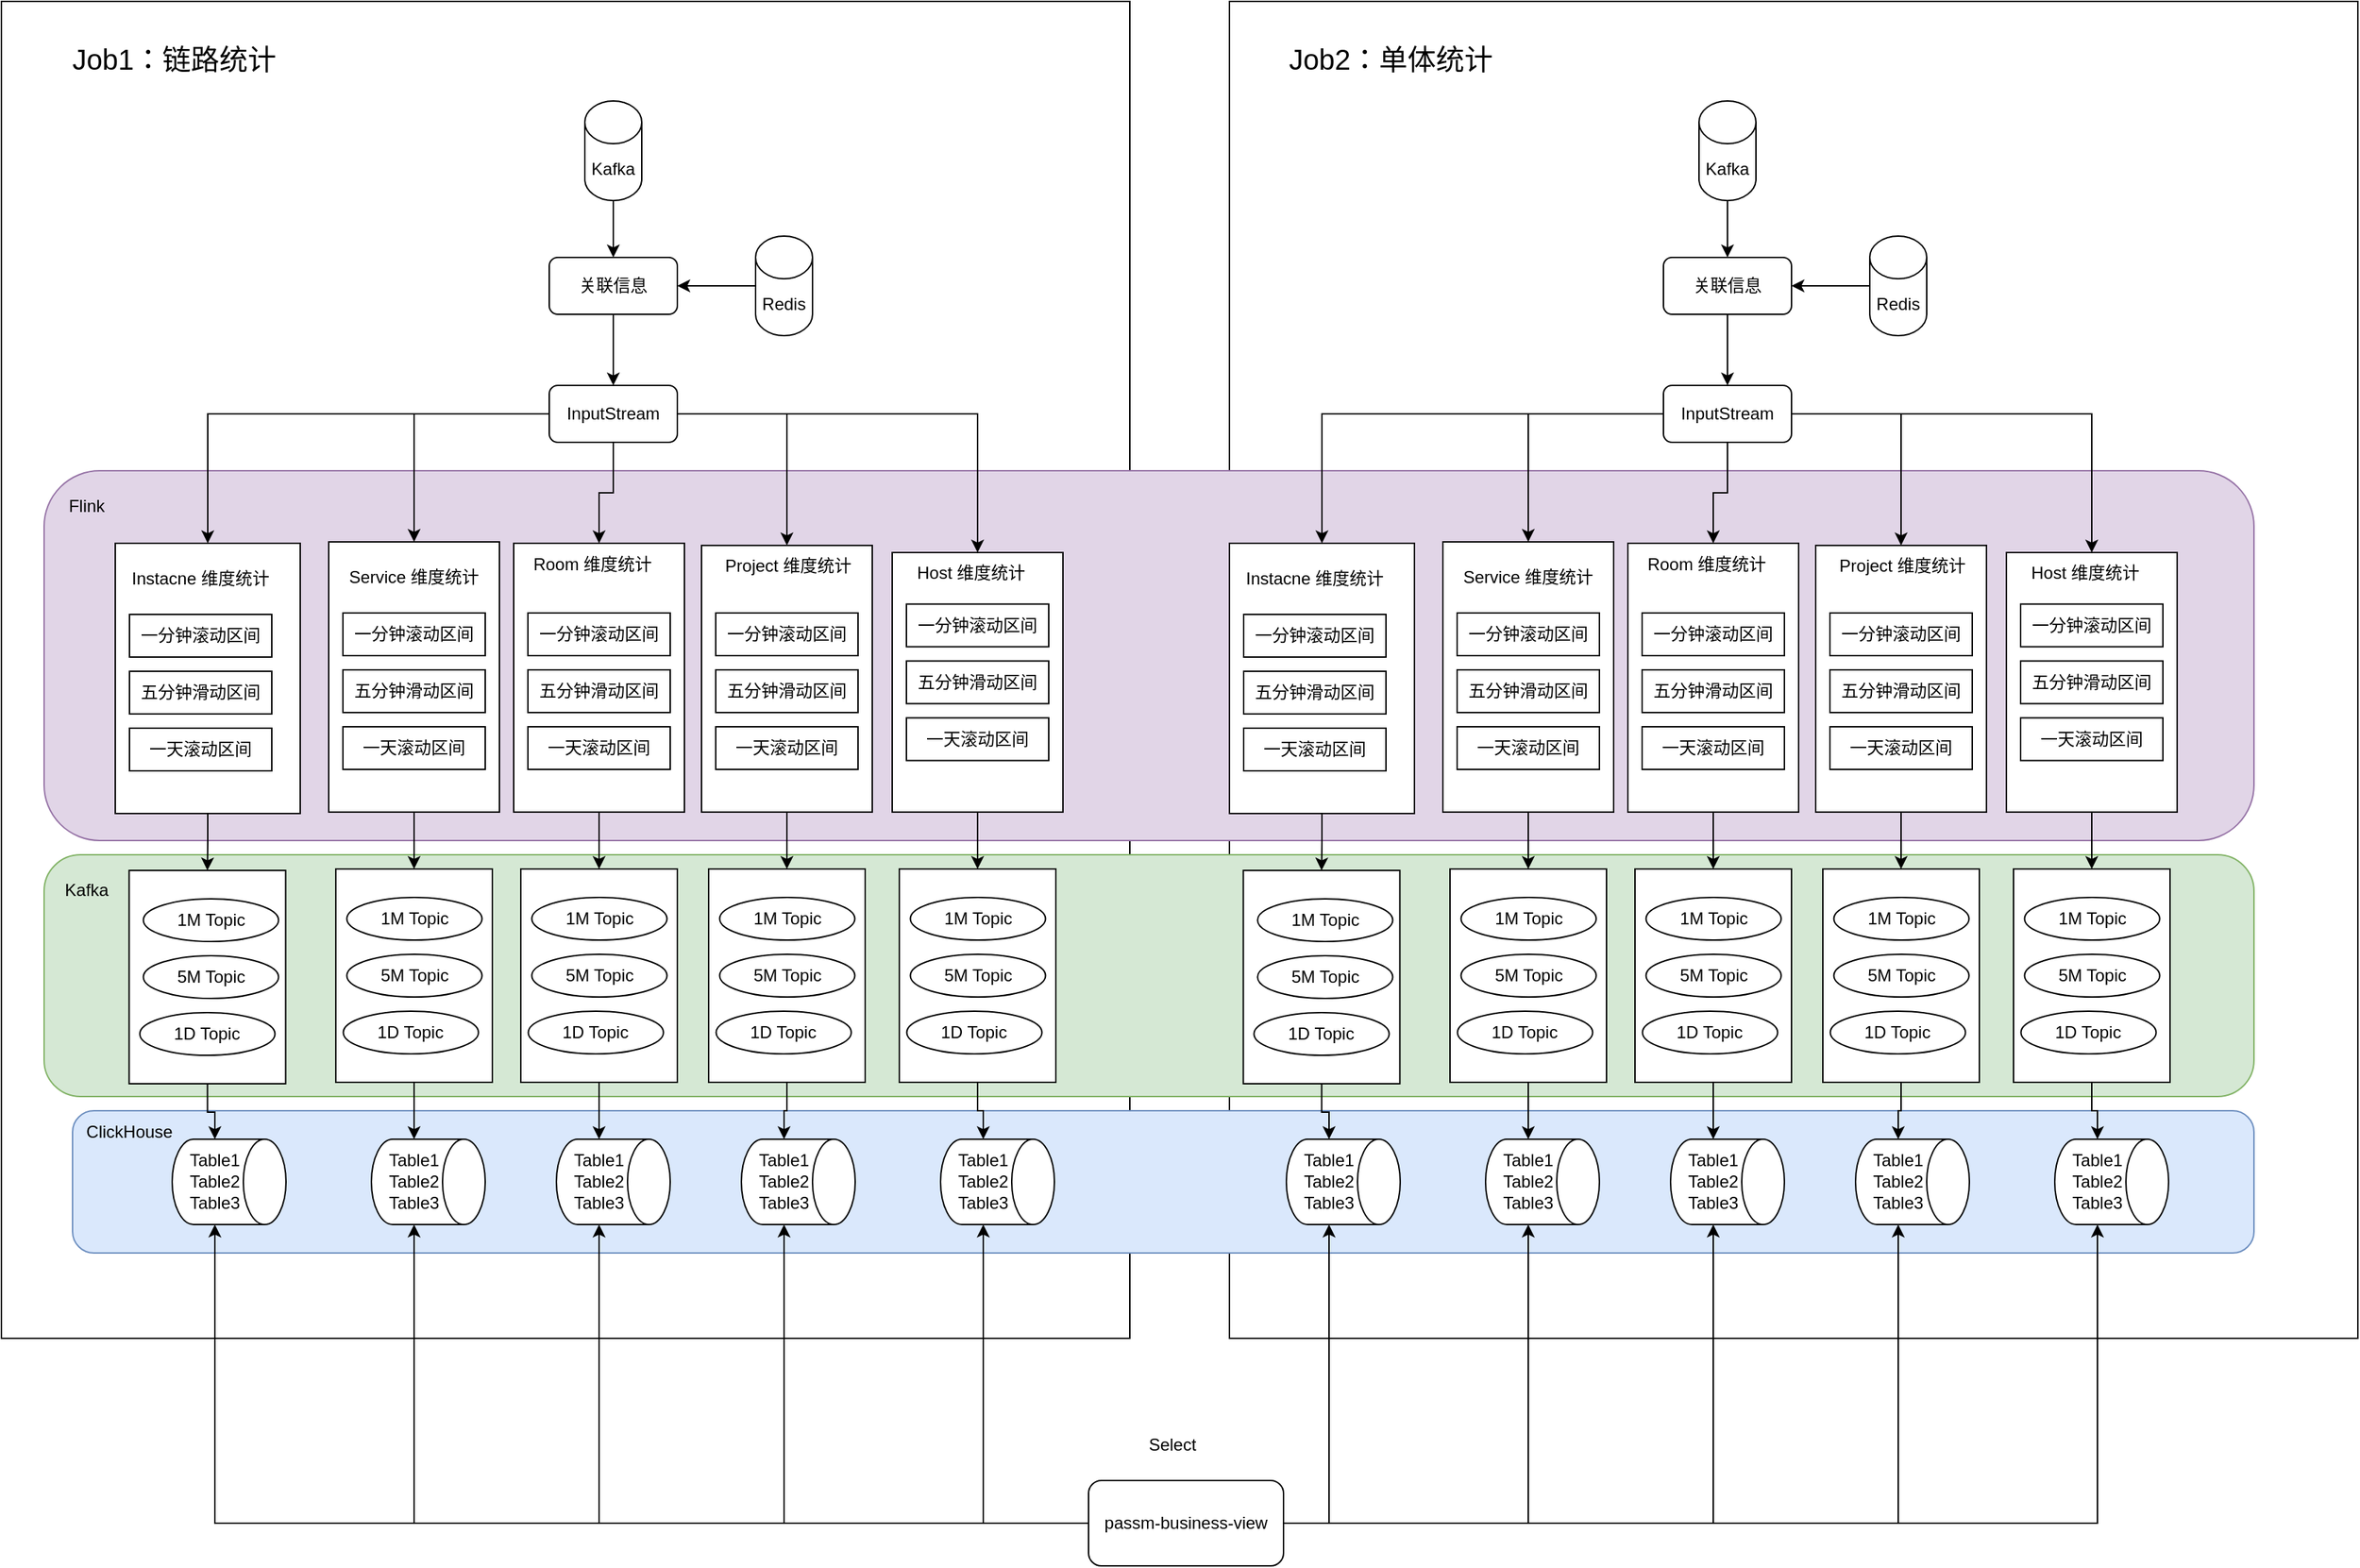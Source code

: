 <mxfile version="26.1.1">
  <diagram name="第 1 页" id="CsmVNthw5Pach-uJiGhg">
    <mxGraphModel dx="2185" dy="674" grid="1" gridSize="10" guides="1" tooltips="1" connect="1" arrows="1" fold="1" page="1" pageScale="1" pageWidth="827" pageHeight="1169" math="0" shadow="0">
      <root>
        <mxCell id="0" />
        <mxCell id="1" parent="0" />
        <mxCell id="d3hysCNAhfZ4Tvbttm1y-117" value="" style="rounded=0;whiteSpace=wrap;html=1;" parent="1" vertex="1">
          <mxGeometry x="163" y="30" width="793" height="940" as="geometry" />
        </mxCell>
        <mxCell id="d3hysCNAhfZ4Tvbttm1y-116" value="" style="rounded=0;whiteSpace=wrap;html=1;" parent="1" vertex="1">
          <mxGeometry x="-700" y="30" width="793" height="940" as="geometry" />
        </mxCell>
        <mxCell id="d3hysCNAhfZ4Tvbttm1y-2" value="" style="rounded=1;whiteSpace=wrap;html=1;fillColor=#dae8fc;strokeColor=#6c8ebf;" parent="1" vertex="1">
          <mxGeometry x="-650" y="810" width="1533" height="100" as="geometry" />
        </mxCell>
        <mxCell id="d3hysCNAhfZ4Tvbttm1y-1" value="" style="rounded=1;whiteSpace=wrap;html=1;fillColor=#d5e8d4;strokeColor=#82b366;" parent="1" vertex="1">
          <mxGeometry x="-670" y="630" width="1553" height="170" as="geometry" />
        </mxCell>
        <mxCell id="d3hysCNAhfZ4Tvbttm1y-3" value="" style="rounded=1;whiteSpace=wrap;html=1;fillColor=#e1d5e7;strokeColor=#9673a6;" parent="1" vertex="1">
          <mxGeometry x="-670" y="360" width="1553" height="260" as="geometry" />
        </mxCell>
        <mxCell id="Z5-1r_VYY9yfkDdFCzC5-3" style="edgeStyle=orthogonalEdgeStyle;rounded=0;orthogonalLoop=1;jettySize=auto;html=1;entryX=0.5;entryY=0;entryDx=0;entryDy=0;" parent="1" source="Z5-1r_VYY9yfkDdFCzC5-2" target="Z5-1r_VYY9yfkDdFCzC5-4" edge="1">
          <mxGeometry relative="1" as="geometry">
            <mxPoint x="513" y="210" as="targetPoint" />
          </mxGeometry>
        </mxCell>
        <mxCell id="Z5-1r_VYY9yfkDdFCzC5-2" value="Kafka" style="shape=cylinder3;whiteSpace=wrap;html=1;boundedLbl=1;backgroundOutline=1;size=15;rotation=0;" parent="1" vertex="1">
          <mxGeometry x="493" y="100" width="40" height="70" as="geometry" />
        </mxCell>
        <mxCell id="Z5-1r_VYY9yfkDdFCzC5-9" style="edgeStyle=orthogonalEdgeStyle;rounded=0;orthogonalLoop=1;jettySize=auto;html=1;entryX=0.5;entryY=0;entryDx=0;entryDy=0;" parent="1" source="Z5-1r_VYY9yfkDdFCzC5-4" target="Z5-1r_VYY9yfkDdFCzC5-10" edge="1">
          <mxGeometry relative="1" as="geometry">
            <mxPoint x="513" y="300" as="targetPoint" />
          </mxGeometry>
        </mxCell>
        <mxCell id="Z5-1r_VYY9yfkDdFCzC5-4" value="关联信息" style="rounded=1;whiteSpace=wrap;html=1;" parent="1" vertex="1">
          <mxGeometry x="468" y="210" width="90" height="40" as="geometry" />
        </mxCell>
        <mxCell id="Z5-1r_VYY9yfkDdFCzC5-6" style="edgeStyle=orthogonalEdgeStyle;rounded=0;orthogonalLoop=1;jettySize=auto;html=1;entryX=1;entryY=0.5;entryDx=0;entryDy=0;" parent="1" source="Z5-1r_VYY9yfkDdFCzC5-5" target="Z5-1r_VYY9yfkDdFCzC5-4" edge="1">
          <mxGeometry relative="1" as="geometry" />
        </mxCell>
        <mxCell id="Z5-1r_VYY9yfkDdFCzC5-5" value="Redis" style="shape=cylinder3;whiteSpace=wrap;html=1;boundedLbl=1;backgroundOutline=1;size=15;rotation=0;" parent="1" vertex="1">
          <mxGeometry x="613" y="195" width="40" height="70" as="geometry" />
        </mxCell>
        <mxCell id="Z5-1r_VYY9yfkDdFCzC5-49" style="edgeStyle=orthogonalEdgeStyle;rounded=0;orthogonalLoop=1;jettySize=auto;html=1;entryX=0.5;entryY=0;entryDx=0;entryDy=0;" parent="1" source="Z5-1r_VYY9yfkDdFCzC5-10" target="Z5-1r_VYY9yfkDdFCzC5-14" edge="1">
          <mxGeometry relative="1" as="geometry" />
        </mxCell>
        <mxCell id="Z5-1r_VYY9yfkDdFCzC5-50" style="edgeStyle=orthogonalEdgeStyle;rounded=0;orthogonalLoop=1;jettySize=auto;html=1;entryX=0.5;entryY=0;entryDx=0;entryDy=0;" parent="1" source="Z5-1r_VYY9yfkDdFCzC5-10" target="Z5-1r_VYY9yfkDdFCzC5-15" edge="1">
          <mxGeometry relative="1" as="geometry" />
        </mxCell>
        <mxCell id="Z5-1r_VYY9yfkDdFCzC5-51" style="edgeStyle=orthogonalEdgeStyle;rounded=0;orthogonalLoop=1;jettySize=auto;html=1;entryX=0.5;entryY=0;entryDx=0;entryDy=0;" parent="1" source="Z5-1r_VYY9yfkDdFCzC5-10" target="Z5-1r_VYY9yfkDdFCzC5-16" edge="1">
          <mxGeometry relative="1" as="geometry" />
        </mxCell>
        <mxCell id="Z5-1r_VYY9yfkDdFCzC5-52" style="edgeStyle=orthogonalEdgeStyle;rounded=0;orthogonalLoop=1;jettySize=auto;html=1;entryX=0.5;entryY=0;entryDx=0;entryDy=0;" parent="1" source="Z5-1r_VYY9yfkDdFCzC5-10" target="Z5-1r_VYY9yfkDdFCzC5-17" edge="1">
          <mxGeometry relative="1" as="geometry" />
        </mxCell>
        <mxCell id="Z5-1r_VYY9yfkDdFCzC5-53" style="edgeStyle=orthogonalEdgeStyle;rounded=0;orthogonalLoop=1;jettySize=auto;html=1;entryX=0.5;entryY=0;entryDx=0;entryDy=0;" parent="1" source="Z5-1r_VYY9yfkDdFCzC5-10" target="Z5-1r_VYY9yfkDdFCzC5-27" edge="1">
          <mxGeometry relative="1" as="geometry" />
        </mxCell>
        <mxCell id="Z5-1r_VYY9yfkDdFCzC5-10" value="InputStream" style="rounded=1;whiteSpace=wrap;html=1;" parent="1" vertex="1">
          <mxGeometry x="468" y="300" width="90" height="40" as="geometry" />
        </mxCell>
        <mxCell id="Z5-1r_VYY9yfkDdFCzC5-22" value="" style="group" parent="1" vertex="1" connectable="0">
          <mxGeometry x="163" y="411" width="130" height="390" as="geometry" />
        </mxCell>
        <mxCell id="Z5-1r_VYY9yfkDdFCzC5-86" style="edgeStyle=orthogonalEdgeStyle;rounded=0;orthogonalLoop=1;jettySize=auto;html=1;entryX=0.5;entryY=0;entryDx=0;entryDy=0;" parent="Z5-1r_VYY9yfkDdFCzC5-22" source="Z5-1r_VYY9yfkDdFCzC5-14" target="Z5-1r_VYY9yfkDdFCzC5-60" edge="1">
          <mxGeometry relative="1" as="geometry" />
        </mxCell>
        <mxCell id="Z5-1r_VYY9yfkDdFCzC5-14" value="" style="rounded=0;whiteSpace=wrap;html=1;" parent="Z5-1r_VYY9yfkDdFCzC5-22" vertex="1">
          <mxGeometry width="130" height="190" as="geometry" />
        </mxCell>
        <mxCell id="Z5-1r_VYY9yfkDdFCzC5-18" value="Instacne 维度统计" style="text;html=1;align=center;verticalAlign=middle;whiteSpace=wrap;rounded=0;" parent="Z5-1r_VYY9yfkDdFCzC5-22" vertex="1">
          <mxGeometry x="10" y="10" width="100.0" height="30" as="geometry" />
        </mxCell>
        <mxCell id="Z5-1r_VYY9yfkDdFCzC5-29" value="一分钟滚动区间" style="rounded=0;whiteSpace=wrap;html=1;" parent="Z5-1r_VYY9yfkDdFCzC5-22" vertex="1">
          <mxGeometry x="10" y="50" width="100" height="30" as="geometry" />
        </mxCell>
        <mxCell id="Z5-1r_VYY9yfkDdFCzC5-30" value="五分钟滑动区&lt;span style=&quot;color: rgba(0, 0, 0, 0); font-family: monospace; font-size: 0px; text-align: start; text-wrap-mode: nowrap;&quot;&gt;%3CmxGraphModel%3E%3Croot%3E%3CmxCell%20id%3D%220%22%2F%3E%3CmxCell%20id%3D%221%22%20parent%3D%220%22%2F%3E%3CmxCell%20id%3D%222%22%20value%3D%22%E4%B8%80%E5%88%86%E9%92%9F%E5%8C%BA%E9%97%B4%22%20style%3D%22rounded%3D0%3BwhiteSpace%3Dwrap%3Bhtml%3D1%3B%22%20vertex%3D%221%22%20parent%3D%221%22%3E%3CmxGeometry%20x%3D%2260%22%20y%3D%22460%22%20width%3D%22100%22%20height%3D%2230%22%20as%3D%22geometry%22%2F%3E%3C%2FmxCell%3E%3C%2Froot%3E%3C%2FmxGraphModel%3E&lt;/span&gt;间" style="rounded=0;whiteSpace=wrap;html=1;" parent="Z5-1r_VYY9yfkDdFCzC5-22" vertex="1">
          <mxGeometry x="10" y="90" width="100" height="30" as="geometry" />
        </mxCell>
        <mxCell id="Z5-1r_VYY9yfkDdFCzC5-36" value="一天滚动区&lt;span style=&quot;color: rgba(0, 0, 0, 0); font-family: monospace; font-size: 0px; text-align: start; text-wrap-mode: nowrap;&quot;&gt;%3CmxGraphModel%3E%3Croot%3E%3CmxCell%20id%3D%220%22%2F%3E%3CmxCell%20id%3D%221%22%20parent%3D%220%22%2F%3E%3CmxCell%20id%3D%222%22%20value%3D%22%E4%B8%80%E5%88%86%E9%92%9F%E5%8C%BA%E9%97%B4%22%20style%3D%22rounded%3D0%3BwhiteSpace%3Dwrap%3Bhtml%3D1%3B%22%20vertex%3D%221%22%20parent%3D%221%22%3E%3CmxGeometry%20x%3D%2260%22%20y%3D%22460%22%20width%3D%22100%22%20height%3D%2230%22%20as%3D%22geometry%22%2F%3E%3C%2FmxCell%3E%3C%2Froot%3E%3C%2FmxGraphModel%3E&lt;/span&gt;间" style="rounded=0;whiteSpace=wrap;html=1;" parent="Z5-1r_VYY9yfkDdFCzC5-22" vertex="1">
          <mxGeometry x="10" y="130" width="100" height="30" as="geometry" />
        </mxCell>
        <mxCell id="Z5-1r_VYY9yfkDdFCzC5-69" value="" style="group" parent="Z5-1r_VYY9yfkDdFCzC5-22" vertex="1" connectable="0">
          <mxGeometry x="9.75" y="230" width="110" height="150" as="geometry" />
        </mxCell>
        <mxCell id="Z5-1r_VYY9yfkDdFCzC5-60" value="" style="rounded=0;whiteSpace=wrap;html=1;" parent="Z5-1r_VYY9yfkDdFCzC5-69" vertex="1">
          <mxGeometry width="110" height="150" as="geometry" />
        </mxCell>
        <mxCell id="Z5-1r_VYY9yfkDdFCzC5-56" value="1M Topic" style="ellipse;whiteSpace=wrap;html=1;" parent="Z5-1r_VYY9yfkDdFCzC5-69" vertex="1">
          <mxGeometry x="10" y="20" width="95" height="30" as="geometry" />
        </mxCell>
        <mxCell id="Z5-1r_VYY9yfkDdFCzC5-58" value="5M Topic" style="ellipse;whiteSpace=wrap;html=1;" parent="Z5-1r_VYY9yfkDdFCzC5-69" vertex="1">
          <mxGeometry x="10" y="60" width="95" height="30" as="geometry" />
        </mxCell>
        <mxCell id="Z5-1r_VYY9yfkDdFCzC5-59" value="1D Topic" style="ellipse;whiteSpace=wrap;html=1;" parent="Z5-1r_VYY9yfkDdFCzC5-69" vertex="1">
          <mxGeometry x="7.5" y="100" width="95" height="30" as="geometry" />
        </mxCell>
        <mxCell id="Z5-1r_VYY9yfkDdFCzC5-23" value="" style="group" parent="1" vertex="1" connectable="0">
          <mxGeometry x="313" y="410" width="120" height="310" as="geometry" />
        </mxCell>
        <mxCell id="Z5-1r_VYY9yfkDdFCzC5-15" value="" style="rounded=0;whiteSpace=wrap;html=1;" parent="Z5-1r_VYY9yfkDdFCzC5-23" vertex="1">
          <mxGeometry width="120" height="190" as="geometry" />
        </mxCell>
        <mxCell id="Z5-1r_VYY9yfkDdFCzC5-19" value="Service 维度统计" style="text;html=1;align=center;verticalAlign=middle;whiteSpace=wrap;rounded=0;" parent="Z5-1r_VYY9yfkDdFCzC5-23" vertex="1">
          <mxGeometry x="10" y="10.164" width="100" height="30.492" as="geometry" />
        </mxCell>
        <mxCell id="Z5-1r_VYY9yfkDdFCzC5-37" value="一分钟滚动区间" style="rounded=0;whiteSpace=wrap;html=1;" parent="Z5-1r_VYY9yfkDdFCzC5-23" vertex="1">
          <mxGeometry x="10" y="50" width="100" height="30" as="geometry" />
        </mxCell>
        <mxCell id="Z5-1r_VYY9yfkDdFCzC5-38" value="五分钟滑动区&lt;span style=&quot;color: rgba(0, 0, 0, 0); font-family: monospace; font-size: 0px; text-align: start; text-wrap-mode: nowrap;&quot;&gt;%3CmxGraphModel%3E%3Croot%3E%3CmxCell%20id%3D%220%22%2F%3E%3CmxCell%20id%3D%221%22%20parent%3D%220%22%2F%3E%3CmxCell%20id%3D%222%22%20value%3D%22%E4%B8%80%E5%88%86%E9%92%9F%E5%8C%BA%E9%97%B4%22%20style%3D%22rounded%3D0%3BwhiteSpace%3Dwrap%3Bhtml%3D1%3B%22%20vertex%3D%221%22%20parent%3D%221%22%3E%3CmxGeometry%20x%3D%2260%22%20y%3D%22460%22%20width%3D%22100%22%20height%3D%2230%22%20as%3D%22geometry%22%2F%3E%3C%2FmxCell%3E%3C%2Froot%3E%3C%2FmxGraphModel%3E&lt;/span&gt;间" style="rounded=0;whiteSpace=wrap;html=1;" parent="Z5-1r_VYY9yfkDdFCzC5-23" vertex="1">
          <mxGeometry x="10" y="90" width="100" height="30" as="geometry" />
        </mxCell>
        <mxCell id="Z5-1r_VYY9yfkDdFCzC5-39" value="一天滚动区&lt;span style=&quot;color: rgba(0, 0, 0, 0); font-family: monospace; font-size: 0px; text-align: start; text-wrap-mode: nowrap;&quot;&gt;%3CmxGraphModel%3E%3Croot%3E%3CmxCell%20id%3D%220%22%2F%3E%3CmxCell%20id%3D%221%22%20parent%3D%220%22%2F%3E%3CmxCell%20id%3D%222%22%20value%3D%22%E4%B8%80%E5%88%86%E9%92%9F%E5%8C%BA%E9%97%B4%22%20style%3D%22rounded%3D0%3BwhiteSpace%3Dwrap%3Bhtml%3D1%3B%22%20vertex%3D%221%22%20parent%3D%221%22%3E%3CmxGeometry%20x%3D%2260%22%20y%3D%22460%22%20width%3D%22100%22%20height%3D%2230%22%20as%3D%22geometry%22%2F%3E%3C%2FmxCell%3E%3C%2Froot%3E%3C%2FmxGraphModel%3E&lt;/span&gt;间" style="rounded=0;whiteSpace=wrap;html=1;" parent="Z5-1r_VYY9yfkDdFCzC5-23" vertex="1">
          <mxGeometry x="10" y="130" width="100" height="30" as="geometry" />
        </mxCell>
        <mxCell id="Z5-1r_VYY9yfkDdFCzC5-24" value="" style="group" parent="1" vertex="1" connectable="0">
          <mxGeometry x="443" y="411" width="120" height="189" as="geometry" />
        </mxCell>
        <mxCell id="Z5-1r_VYY9yfkDdFCzC5-16" value="" style="rounded=0;whiteSpace=wrap;html=1;" parent="Z5-1r_VYY9yfkDdFCzC5-24" vertex="1">
          <mxGeometry width="120" height="189.0" as="geometry" />
        </mxCell>
        <mxCell id="Z5-1r_VYY9yfkDdFCzC5-20" value="Room 维度统计" style="text;html=1;align=center;verticalAlign=middle;whiteSpace=wrap;rounded=0;" parent="Z5-1r_VYY9yfkDdFCzC5-24" vertex="1">
          <mxGeometry x="5.95" y="5.577" width="99.174" height="18.59" as="geometry" />
        </mxCell>
        <mxCell id="Z5-1r_VYY9yfkDdFCzC5-40" value="一分钟滚动区间" style="rounded=0;whiteSpace=wrap;html=1;" parent="Z5-1r_VYY9yfkDdFCzC5-24" vertex="1">
          <mxGeometry x="10" y="49" width="100" height="30" as="geometry" />
        </mxCell>
        <mxCell id="Z5-1r_VYY9yfkDdFCzC5-41" value="五分钟滑动区&lt;span style=&quot;color: rgba(0, 0, 0, 0); font-family: monospace; font-size: 0px; text-align: start; text-wrap-mode: nowrap;&quot;&gt;%3CmxGraphModel%3E%3Croot%3E%3CmxCell%20id%3D%220%22%2F%3E%3CmxCell%20id%3D%221%22%20parent%3D%220%22%2F%3E%3CmxCell%20id%3D%222%22%20value%3D%22%E4%B8%80%E5%88%86%E9%92%9F%E5%8C%BA%E9%97%B4%22%20style%3D%22rounded%3D0%3BwhiteSpace%3Dwrap%3Bhtml%3D1%3B%22%20vertex%3D%221%22%20parent%3D%221%22%3E%3CmxGeometry%20x%3D%2260%22%20y%3D%22460%22%20width%3D%22100%22%20height%3D%2230%22%20as%3D%22geometry%22%2F%3E%3C%2FmxCell%3E%3C%2Froot%3E%3C%2FmxGraphModel%3E&lt;/span&gt;间" style="rounded=0;whiteSpace=wrap;html=1;" parent="Z5-1r_VYY9yfkDdFCzC5-24" vertex="1">
          <mxGeometry x="10" y="89" width="100" height="30" as="geometry" />
        </mxCell>
        <mxCell id="Z5-1r_VYY9yfkDdFCzC5-42" value="一天滚动区&lt;span style=&quot;color: rgba(0, 0, 0, 0); font-family: monospace; font-size: 0px; text-align: start; text-wrap-mode: nowrap;&quot;&gt;%3CmxGraphModel%3E%3Croot%3E%3CmxCell%20id%3D%220%22%2F%3E%3CmxCell%20id%3D%221%22%20parent%3D%220%22%2F%3E%3CmxCell%20id%3D%222%22%20value%3D%22%E4%B8%80%E5%88%86%E9%92%9F%E5%8C%BA%E9%97%B4%22%20style%3D%22rounded%3D0%3BwhiteSpace%3Dwrap%3Bhtml%3D1%3B%22%20vertex%3D%221%22%20parent%3D%221%22%3E%3CmxGeometry%20x%3D%2260%22%20y%3D%22460%22%20width%3D%22100%22%20height%3D%2230%22%20as%3D%22geometry%22%2F%3E%3C%2FmxCell%3E%3C%2Froot%3E%3C%2FmxGraphModel%3E&lt;/span&gt;间" style="rounded=0;whiteSpace=wrap;html=1;" parent="Z5-1r_VYY9yfkDdFCzC5-24" vertex="1">
          <mxGeometry x="10" y="129" width="100" height="30" as="geometry" />
        </mxCell>
        <mxCell id="Z5-1r_VYY9yfkDdFCzC5-25" value="" style="group" parent="1" vertex="1" connectable="0">
          <mxGeometry x="575" y="412.5" width="120" height="187.5" as="geometry" />
        </mxCell>
        <mxCell id="Z5-1r_VYY9yfkDdFCzC5-17" value="" style="rounded=0;whiteSpace=wrap;html=1;" parent="Z5-1r_VYY9yfkDdFCzC5-25" vertex="1">
          <mxGeometry width="120" height="187.5" as="geometry" />
        </mxCell>
        <mxCell id="Z5-1r_VYY9yfkDdFCzC5-21" value="Project 维度统计" style="text;html=1;align=center;verticalAlign=middle;whiteSpace=wrap;rounded=0;" parent="Z5-1r_VYY9yfkDdFCzC5-25" vertex="1">
          <mxGeometry x="11.803" y="5.533" width="98.361" height="18.443" as="geometry" />
        </mxCell>
        <mxCell id="Z5-1r_VYY9yfkDdFCzC5-43" value="一分钟滚动区间" style="rounded=0;whiteSpace=wrap;html=1;" parent="Z5-1r_VYY9yfkDdFCzC5-25" vertex="1">
          <mxGeometry x="10" y="47.5" width="100" height="30" as="geometry" />
        </mxCell>
        <mxCell id="Z5-1r_VYY9yfkDdFCzC5-44" value="五分钟滑动区&lt;span style=&quot;color: rgba(0, 0, 0, 0); font-family: monospace; font-size: 0px; text-align: start; text-wrap-mode: nowrap;&quot;&gt;%3CmxGraphModel%3E%3Croot%3E%3CmxCell%20id%3D%220%22%2F%3E%3CmxCell%20id%3D%221%22%20parent%3D%220%22%2F%3E%3CmxCell%20id%3D%222%22%20value%3D%22%E4%B8%80%E5%88%86%E9%92%9F%E5%8C%BA%E9%97%B4%22%20style%3D%22rounded%3D0%3BwhiteSpace%3Dwrap%3Bhtml%3D1%3B%22%20vertex%3D%221%22%20parent%3D%221%22%3E%3CmxGeometry%20x%3D%2260%22%20y%3D%22460%22%20width%3D%22100%22%20height%3D%2230%22%20as%3D%22geometry%22%2F%3E%3C%2FmxCell%3E%3C%2Froot%3E%3C%2FmxGraphModel%3E&lt;/span&gt;间" style="rounded=0;whiteSpace=wrap;html=1;" parent="Z5-1r_VYY9yfkDdFCzC5-25" vertex="1">
          <mxGeometry x="10" y="87.5" width="100" height="30" as="geometry" />
        </mxCell>
        <mxCell id="Z5-1r_VYY9yfkDdFCzC5-45" value="一天滚动区&lt;span style=&quot;color: rgba(0, 0, 0, 0); font-family: monospace; font-size: 0px; text-align: start; text-wrap-mode: nowrap;&quot;&gt;%3CmxGraphModel%3E%3Croot%3E%3CmxCell%20id%3D%220%22%2F%3E%3CmxCell%20id%3D%221%22%20parent%3D%220%22%2F%3E%3CmxCell%20id%3D%222%22%20value%3D%22%E4%B8%80%E5%88%86%E9%92%9F%E5%8C%BA%E9%97%B4%22%20style%3D%22rounded%3D0%3BwhiteSpace%3Dwrap%3Bhtml%3D1%3B%22%20vertex%3D%221%22%20parent%3D%221%22%3E%3CmxGeometry%20x%3D%2260%22%20y%3D%22460%22%20width%3D%22100%22%20height%3D%2230%22%20as%3D%22geometry%22%2F%3E%3C%2FmxCell%3E%3C%2Froot%3E%3C%2FmxGraphModel%3E&lt;/span&gt;间" style="rounded=0;whiteSpace=wrap;html=1;" parent="Z5-1r_VYY9yfkDdFCzC5-25" vertex="1">
          <mxGeometry x="10" y="127.5" width="100" height="30" as="geometry" />
        </mxCell>
        <mxCell id="Z5-1r_VYY9yfkDdFCzC5-26" value="" style="group" parent="1" vertex="1" connectable="0">
          <mxGeometry x="709" y="417.5" width="120" height="182.5" as="geometry" />
        </mxCell>
        <mxCell id="Z5-1r_VYY9yfkDdFCzC5-27" value="" style="rounded=0;whiteSpace=wrap;html=1;" parent="Z5-1r_VYY9yfkDdFCzC5-26" vertex="1">
          <mxGeometry width="120" height="182.5" as="geometry" />
        </mxCell>
        <mxCell id="Z5-1r_VYY9yfkDdFCzC5-28" value="Host 维度统计" style="text;html=1;align=center;verticalAlign=middle;whiteSpace=wrap;rounded=0;" parent="Z5-1r_VYY9yfkDdFCzC5-26" vertex="1">
          <mxGeometry x="5.95" y="5.385" width="99.174" height="17.951" as="geometry" />
        </mxCell>
        <mxCell id="Z5-1r_VYY9yfkDdFCzC5-46" value="一分钟滚动区间" style="rounded=0;whiteSpace=wrap;html=1;" parent="Z5-1r_VYY9yfkDdFCzC5-26" vertex="1">
          <mxGeometry x="10" y="36.25" width="100" height="30" as="geometry" />
        </mxCell>
        <mxCell id="Z5-1r_VYY9yfkDdFCzC5-47" value="五分钟滑动区&lt;span style=&quot;color: rgba(0, 0, 0, 0); font-family: monospace; font-size: 0px; text-align: start; text-wrap-mode: nowrap;&quot;&gt;%3CmxGraphModel%3E%3Croot%3E%3CmxCell%20id%3D%220%22%2F%3E%3CmxCell%20id%3D%221%22%20parent%3D%220%22%2F%3E%3CmxCell%20id%3D%222%22%20value%3D%22%E4%B8%80%E5%88%86%E9%92%9F%E5%8C%BA%E9%97%B4%22%20style%3D%22rounded%3D0%3BwhiteSpace%3Dwrap%3Bhtml%3D1%3B%22%20vertex%3D%221%22%20parent%3D%221%22%3E%3CmxGeometry%20x%3D%2260%22%20y%3D%22460%22%20width%3D%22100%22%20height%3D%2230%22%20as%3D%22geometry%22%2F%3E%3C%2FmxCell%3E%3C%2Froot%3E%3C%2FmxGraphModel%3E&lt;/span&gt;间" style="rounded=0;whiteSpace=wrap;html=1;" parent="Z5-1r_VYY9yfkDdFCzC5-26" vertex="1">
          <mxGeometry x="10" y="76.25" width="100" height="30" as="geometry" />
        </mxCell>
        <mxCell id="Z5-1r_VYY9yfkDdFCzC5-48" value="一天滚动区&lt;span style=&quot;color: rgba(0, 0, 0, 0); font-family: monospace; font-size: 0px; text-align: start; text-wrap-mode: nowrap;&quot;&gt;%3CmxGraphModel%3E%3Croot%3E%3CmxCell%20id%3D%220%22%2F%3E%3CmxCell%20id%3D%221%22%20parent%3D%220%22%2F%3E%3CmxCell%20id%3D%222%22%20value%3D%22%E4%B8%80%E5%88%86%E9%92%9F%E5%8C%BA%E9%97%B4%22%20style%3D%22rounded%3D0%3BwhiteSpace%3Dwrap%3Bhtml%3D1%3B%22%20vertex%3D%221%22%20parent%3D%221%22%3E%3CmxGeometry%20x%3D%2260%22%20y%3D%22460%22%20width%3D%22100%22%20height%3D%2230%22%20as%3D%22geometry%22%2F%3E%3C%2FmxCell%3E%3C%2Froot%3E%3C%2FmxGraphModel%3E&lt;/span&gt;间" style="rounded=0;whiteSpace=wrap;html=1;" parent="Z5-1r_VYY9yfkDdFCzC5-26" vertex="1">
          <mxGeometry x="10" y="116.25" width="100" height="30" as="geometry" />
        </mxCell>
        <mxCell id="Z5-1r_VYY9yfkDdFCzC5-70" value="" style="group" parent="1" vertex="1" connectable="0">
          <mxGeometry x="318" y="640" width="110" height="150" as="geometry" />
        </mxCell>
        <mxCell id="Z5-1r_VYY9yfkDdFCzC5-61" value="" style="rounded=0;whiteSpace=wrap;html=1;" parent="Z5-1r_VYY9yfkDdFCzC5-70" vertex="1">
          <mxGeometry width="110" height="150" as="geometry" />
        </mxCell>
        <mxCell id="Z5-1r_VYY9yfkDdFCzC5-62" value="1M Topic" style="ellipse;whiteSpace=wrap;html=1;" parent="Z5-1r_VYY9yfkDdFCzC5-70" vertex="1">
          <mxGeometry x="7.75" y="20" width="95" height="30" as="geometry" />
        </mxCell>
        <mxCell id="Z5-1r_VYY9yfkDdFCzC5-63" value="5M Topic" style="ellipse;whiteSpace=wrap;html=1;" parent="Z5-1r_VYY9yfkDdFCzC5-70" vertex="1">
          <mxGeometry x="7.75" y="60" width="95" height="30" as="geometry" />
        </mxCell>
        <mxCell id="Z5-1r_VYY9yfkDdFCzC5-64" value="1D Topic" style="ellipse;whiteSpace=wrap;html=1;" parent="Z5-1r_VYY9yfkDdFCzC5-70" vertex="1">
          <mxGeometry x="5.25" y="100" width="95" height="30" as="geometry" />
        </mxCell>
        <mxCell id="Z5-1r_VYY9yfkDdFCzC5-71" value="" style="group" parent="1" vertex="1" connectable="0">
          <mxGeometry x="448" y="640" width="110" height="150" as="geometry" />
        </mxCell>
        <mxCell id="Z5-1r_VYY9yfkDdFCzC5-72" value="" style="rounded=0;whiteSpace=wrap;html=1;" parent="Z5-1r_VYY9yfkDdFCzC5-71" vertex="1">
          <mxGeometry width="110" height="150" as="geometry" />
        </mxCell>
        <mxCell id="Z5-1r_VYY9yfkDdFCzC5-73" value="1M Topic" style="ellipse;whiteSpace=wrap;html=1;" parent="Z5-1r_VYY9yfkDdFCzC5-71" vertex="1">
          <mxGeometry x="7.75" y="20" width="95" height="30" as="geometry" />
        </mxCell>
        <mxCell id="Z5-1r_VYY9yfkDdFCzC5-74" value="5M Topic" style="ellipse;whiteSpace=wrap;html=1;" parent="Z5-1r_VYY9yfkDdFCzC5-71" vertex="1">
          <mxGeometry x="7.75" y="60" width="95" height="30" as="geometry" />
        </mxCell>
        <mxCell id="Z5-1r_VYY9yfkDdFCzC5-75" value="1D Topic" style="ellipse;whiteSpace=wrap;html=1;" parent="Z5-1r_VYY9yfkDdFCzC5-71" vertex="1">
          <mxGeometry x="5.25" y="100" width="95" height="30" as="geometry" />
        </mxCell>
        <mxCell id="Z5-1r_VYY9yfkDdFCzC5-76" value="" style="group" parent="1" vertex="1" connectable="0">
          <mxGeometry x="580" y="640" width="110" height="150" as="geometry" />
        </mxCell>
        <mxCell id="Z5-1r_VYY9yfkDdFCzC5-77" value="" style="rounded=0;whiteSpace=wrap;html=1;" parent="Z5-1r_VYY9yfkDdFCzC5-76" vertex="1">
          <mxGeometry width="110" height="150" as="geometry" />
        </mxCell>
        <mxCell id="Z5-1r_VYY9yfkDdFCzC5-78" value="1M Topic" style="ellipse;whiteSpace=wrap;html=1;" parent="Z5-1r_VYY9yfkDdFCzC5-76" vertex="1">
          <mxGeometry x="7.75" y="20" width="95" height="30" as="geometry" />
        </mxCell>
        <mxCell id="Z5-1r_VYY9yfkDdFCzC5-79" value="5M Topic" style="ellipse;whiteSpace=wrap;html=1;" parent="Z5-1r_VYY9yfkDdFCzC5-76" vertex="1">
          <mxGeometry x="7.75" y="60" width="95" height="30" as="geometry" />
        </mxCell>
        <mxCell id="Z5-1r_VYY9yfkDdFCzC5-80" value="1D Topic" style="ellipse;whiteSpace=wrap;html=1;" parent="Z5-1r_VYY9yfkDdFCzC5-76" vertex="1">
          <mxGeometry x="5.25" y="100" width="95" height="30" as="geometry" />
        </mxCell>
        <mxCell id="Z5-1r_VYY9yfkDdFCzC5-81" value="" style="group" parent="1" vertex="1" connectable="0">
          <mxGeometry x="714" y="640" width="110" height="150" as="geometry" />
        </mxCell>
        <mxCell id="Z5-1r_VYY9yfkDdFCzC5-82" value="" style="rounded=0;whiteSpace=wrap;html=1;" parent="Z5-1r_VYY9yfkDdFCzC5-81" vertex="1">
          <mxGeometry width="110" height="150" as="geometry" />
        </mxCell>
        <mxCell id="Z5-1r_VYY9yfkDdFCzC5-83" value="1M Topic" style="ellipse;whiteSpace=wrap;html=1;" parent="Z5-1r_VYY9yfkDdFCzC5-81" vertex="1">
          <mxGeometry x="7.75" y="20" width="95" height="30" as="geometry" />
        </mxCell>
        <mxCell id="Z5-1r_VYY9yfkDdFCzC5-84" value="5M Topic" style="ellipse;whiteSpace=wrap;html=1;" parent="Z5-1r_VYY9yfkDdFCzC5-81" vertex="1">
          <mxGeometry x="7.75" y="60" width="95" height="30" as="geometry" />
        </mxCell>
        <mxCell id="Z5-1r_VYY9yfkDdFCzC5-85" value="1D Topic" style="ellipse;whiteSpace=wrap;html=1;" parent="Z5-1r_VYY9yfkDdFCzC5-81" vertex="1">
          <mxGeometry x="5.25" y="100" width="95" height="30" as="geometry" />
        </mxCell>
        <mxCell id="Z5-1r_VYY9yfkDdFCzC5-87" style="edgeStyle=orthogonalEdgeStyle;rounded=0;orthogonalLoop=1;jettySize=auto;html=1;entryX=0.5;entryY=0;entryDx=0;entryDy=0;" parent="1" source="Z5-1r_VYY9yfkDdFCzC5-15" target="Z5-1r_VYY9yfkDdFCzC5-61" edge="1">
          <mxGeometry relative="1" as="geometry" />
        </mxCell>
        <mxCell id="Z5-1r_VYY9yfkDdFCzC5-88" style="edgeStyle=orthogonalEdgeStyle;rounded=0;orthogonalLoop=1;jettySize=auto;html=1;entryX=0.5;entryY=0;entryDx=0;entryDy=0;" parent="1" source="Z5-1r_VYY9yfkDdFCzC5-16" target="Z5-1r_VYY9yfkDdFCzC5-72" edge="1">
          <mxGeometry relative="1" as="geometry" />
        </mxCell>
        <mxCell id="Z5-1r_VYY9yfkDdFCzC5-89" style="edgeStyle=orthogonalEdgeStyle;rounded=0;orthogonalLoop=1;jettySize=auto;html=1;entryX=0.5;entryY=0;entryDx=0;entryDy=0;" parent="1" source="Z5-1r_VYY9yfkDdFCzC5-17" target="Z5-1r_VYY9yfkDdFCzC5-77" edge="1">
          <mxGeometry relative="1" as="geometry" />
        </mxCell>
        <mxCell id="Z5-1r_VYY9yfkDdFCzC5-90" style="edgeStyle=orthogonalEdgeStyle;rounded=0;orthogonalLoop=1;jettySize=auto;html=1;entryX=0.5;entryY=0;entryDx=0;entryDy=0;" parent="1" source="Z5-1r_VYY9yfkDdFCzC5-27" target="Z5-1r_VYY9yfkDdFCzC5-82" edge="1">
          <mxGeometry relative="1" as="geometry" />
        </mxCell>
        <mxCell id="Z5-1r_VYY9yfkDdFCzC5-95" value="" style="group" parent="1" vertex="1" connectable="0">
          <mxGeometry x="203" y="830" width="80" height="60" as="geometry" />
        </mxCell>
        <mxCell id="Z5-1r_VYY9yfkDdFCzC5-91" value="" style="shape=cylinder3;whiteSpace=wrap;html=1;boundedLbl=1;backgroundOutline=1;size=15;rotation=90;" parent="Z5-1r_VYY9yfkDdFCzC5-95" vertex="1">
          <mxGeometry x="10" y="-10" width="60" height="80" as="geometry" />
        </mxCell>
        <mxCell id="Z5-1r_VYY9yfkDdFCzC5-92" value="Table1" style="text;html=1;align=center;verticalAlign=middle;whiteSpace=wrap;rounded=0;" parent="Z5-1r_VYY9yfkDdFCzC5-95" vertex="1">
          <mxGeometry width="60" height="30" as="geometry" />
        </mxCell>
        <mxCell id="Z5-1r_VYY9yfkDdFCzC5-93" value="Table2" style="text;html=1;align=center;verticalAlign=middle;whiteSpace=wrap;rounded=0;" parent="Z5-1r_VYY9yfkDdFCzC5-95" vertex="1">
          <mxGeometry y="15" width="60" height="30" as="geometry" />
        </mxCell>
        <mxCell id="Z5-1r_VYY9yfkDdFCzC5-94" value="Table3" style="text;html=1;align=center;verticalAlign=middle;whiteSpace=wrap;rounded=0;" parent="Z5-1r_VYY9yfkDdFCzC5-95" vertex="1">
          <mxGeometry y="30" width="60" height="30" as="geometry" />
        </mxCell>
        <mxCell id="Z5-1r_VYY9yfkDdFCzC5-97" value="" style="group" parent="1" vertex="1" connectable="0">
          <mxGeometry x="343" y="830" width="80" height="60" as="geometry" />
        </mxCell>
        <mxCell id="Z5-1r_VYY9yfkDdFCzC5-98" value="" style="shape=cylinder3;whiteSpace=wrap;html=1;boundedLbl=1;backgroundOutline=1;size=15;rotation=90;" parent="Z5-1r_VYY9yfkDdFCzC5-97" vertex="1">
          <mxGeometry x="10" y="-10" width="60" height="80" as="geometry" />
        </mxCell>
        <mxCell id="Z5-1r_VYY9yfkDdFCzC5-99" value="Table1" style="text;html=1;align=center;verticalAlign=middle;whiteSpace=wrap;rounded=0;" parent="Z5-1r_VYY9yfkDdFCzC5-97" vertex="1">
          <mxGeometry width="60" height="30" as="geometry" />
        </mxCell>
        <mxCell id="Z5-1r_VYY9yfkDdFCzC5-100" value="Table2" style="text;html=1;align=center;verticalAlign=middle;whiteSpace=wrap;rounded=0;" parent="Z5-1r_VYY9yfkDdFCzC5-97" vertex="1">
          <mxGeometry y="15" width="60" height="30" as="geometry" />
        </mxCell>
        <mxCell id="Z5-1r_VYY9yfkDdFCzC5-101" value="Table3" style="text;html=1;align=center;verticalAlign=middle;whiteSpace=wrap;rounded=0;" parent="Z5-1r_VYY9yfkDdFCzC5-97" vertex="1">
          <mxGeometry y="30" width="60" height="30" as="geometry" />
        </mxCell>
        <mxCell id="Z5-1r_VYY9yfkDdFCzC5-107" value="" style="group" parent="1" vertex="1" connectable="0">
          <mxGeometry x="473" y="830" width="80" height="60" as="geometry" />
        </mxCell>
        <mxCell id="Z5-1r_VYY9yfkDdFCzC5-108" value="" style="shape=cylinder3;whiteSpace=wrap;html=1;boundedLbl=1;backgroundOutline=1;size=15;rotation=90;" parent="Z5-1r_VYY9yfkDdFCzC5-107" vertex="1">
          <mxGeometry x="10" y="-10" width="60" height="80" as="geometry" />
        </mxCell>
        <mxCell id="Z5-1r_VYY9yfkDdFCzC5-109" value="Table1" style="text;html=1;align=center;verticalAlign=middle;whiteSpace=wrap;rounded=0;" parent="Z5-1r_VYY9yfkDdFCzC5-107" vertex="1">
          <mxGeometry width="60" height="30" as="geometry" />
        </mxCell>
        <mxCell id="Z5-1r_VYY9yfkDdFCzC5-110" value="Table2" style="text;html=1;align=center;verticalAlign=middle;whiteSpace=wrap;rounded=0;" parent="Z5-1r_VYY9yfkDdFCzC5-107" vertex="1">
          <mxGeometry y="15" width="60" height="30" as="geometry" />
        </mxCell>
        <mxCell id="Z5-1r_VYY9yfkDdFCzC5-111" value="Table3" style="text;html=1;align=center;verticalAlign=middle;whiteSpace=wrap;rounded=0;" parent="Z5-1r_VYY9yfkDdFCzC5-107" vertex="1">
          <mxGeometry y="30" width="60" height="30" as="geometry" />
        </mxCell>
        <mxCell id="Z5-1r_VYY9yfkDdFCzC5-112" value="" style="group" parent="1" vertex="1" connectable="0">
          <mxGeometry x="603" y="830" width="80" height="60" as="geometry" />
        </mxCell>
        <mxCell id="Z5-1r_VYY9yfkDdFCzC5-113" value="" style="shape=cylinder3;whiteSpace=wrap;html=1;boundedLbl=1;backgroundOutline=1;size=15;rotation=90;" parent="Z5-1r_VYY9yfkDdFCzC5-112" vertex="1">
          <mxGeometry x="10" y="-10" width="60" height="80" as="geometry" />
        </mxCell>
        <mxCell id="Z5-1r_VYY9yfkDdFCzC5-114" value="Table1" style="text;html=1;align=center;verticalAlign=middle;whiteSpace=wrap;rounded=0;" parent="Z5-1r_VYY9yfkDdFCzC5-112" vertex="1">
          <mxGeometry width="60" height="30" as="geometry" />
        </mxCell>
        <mxCell id="Z5-1r_VYY9yfkDdFCzC5-115" value="Table2" style="text;html=1;align=center;verticalAlign=middle;whiteSpace=wrap;rounded=0;" parent="Z5-1r_VYY9yfkDdFCzC5-112" vertex="1">
          <mxGeometry y="15" width="60" height="30" as="geometry" />
        </mxCell>
        <mxCell id="Z5-1r_VYY9yfkDdFCzC5-116" value="Table3" style="text;html=1;align=center;verticalAlign=middle;whiteSpace=wrap;rounded=0;" parent="Z5-1r_VYY9yfkDdFCzC5-112" vertex="1">
          <mxGeometry y="30" width="60" height="30" as="geometry" />
        </mxCell>
        <mxCell id="Z5-1r_VYY9yfkDdFCzC5-117" value="" style="group" parent="1" vertex="1" connectable="0">
          <mxGeometry x="743" y="830" width="80" height="60" as="geometry" />
        </mxCell>
        <mxCell id="Z5-1r_VYY9yfkDdFCzC5-118" value="" style="shape=cylinder3;whiteSpace=wrap;html=1;boundedLbl=1;backgroundOutline=1;size=15;rotation=90;" parent="Z5-1r_VYY9yfkDdFCzC5-117" vertex="1">
          <mxGeometry x="10" y="-10" width="60" height="80" as="geometry" />
        </mxCell>
        <mxCell id="Z5-1r_VYY9yfkDdFCzC5-119" value="Table1" style="text;html=1;align=center;verticalAlign=middle;whiteSpace=wrap;rounded=0;" parent="Z5-1r_VYY9yfkDdFCzC5-117" vertex="1">
          <mxGeometry width="60" height="30" as="geometry" />
        </mxCell>
        <mxCell id="Z5-1r_VYY9yfkDdFCzC5-120" value="Table2" style="text;html=1;align=center;verticalAlign=middle;whiteSpace=wrap;rounded=0;" parent="Z5-1r_VYY9yfkDdFCzC5-117" vertex="1">
          <mxGeometry y="15" width="60" height="30" as="geometry" />
        </mxCell>
        <mxCell id="Z5-1r_VYY9yfkDdFCzC5-121" value="Table3" style="text;html=1;align=center;verticalAlign=middle;whiteSpace=wrap;rounded=0;" parent="Z5-1r_VYY9yfkDdFCzC5-117" vertex="1">
          <mxGeometry y="30" width="60" height="30" as="geometry" />
        </mxCell>
        <mxCell id="Z5-1r_VYY9yfkDdFCzC5-122" style="edgeStyle=orthogonalEdgeStyle;rounded=0;orthogonalLoop=1;jettySize=auto;html=1;entryX=0.5;entryY=0;entryDx=0;entryDy=0;" parent="1" source="Z5-1r_VYY9yfkDdFCzC5-60" target="Z5-1r_VYY9yfkDdFCzC5-92" edge="1">
          <mxGeometry relative="1" as="geometry" />
        </mxCell>
        <mxCell id="Z5-1r_VYY9yfkDdFCzC5-123" style="edgeStyle=orthogonalEdgeStyle;rounded=0;orthogonalLoop=1;jettySize=auto;html=1;entryX=0.5;entryY=0;entryDx=0;entryDy=0;" parent="1" source="Z5-1r_VYY9yfkDdFCzC5-61" target="Z5-1r_VYY9yfkDdFCzC5-99" edge="1">
          <mxGeometry relative="1" as="geometry" />
        </mxCell>
        <mxCell id="Z5-1r_VYY9yfkDdFCzC5-124" style="edgeStyle=orthogonalEdgeStyle;rounded=0;orthogonalLoop=1;jettySize=auto;html=1;entryX=0.5;entryY=0;entryDx=0;entryDy=0;" parent="1" source="Z5-1r_VYY9yfkDdFCzC5-72" target="Z5-1r_VYY9yfkDdFCzC5-109" edge="1">
          <mxGeometry relative="1" as="geometry" />
        </mxCell>
        <mxCell id="Z5-1r_VYY9yfkDdFCzC5-125" style="edgeStyle=orthogonalEdgeStyle;rounded=0;orthogonalLoop=1;jettySize=auto;html=1;entryX=0.5;entryY=0;entryDx=0;entryDy=0;" parent="1" source="Z5-1r_VYY9yfkDdFCzC5-77" target="Z5-1r_VYY9yfkDdFCzC5-114" edge="1">
          <mxGeometry relative="1" as="geometry" />
        </mxCell>
        <mxCell id="Z5-1r_VYY9yfkDdFCzC5-126" style="edgeStyle=orthogonalEdgeStyle;rounded=0;orthogonalLoop=1;jettySize=auto;html=1;entryX=0.5;entryY=0;entryDx=0;entryDy=0;" parent="1" source="Z5-1r_VYY9yfkDdFCzC5-82" target="Z5-1r_VYY9yfkDdFCzC5-119" edge="1">
          <mxGeometry relative="1" as="geometry" />
        </mxCell>
        <mxCell id="d3hysCNAhfZ4Tvbttm1y-4" style="edgeStyle=orthogonalEdgeStyle;rounded=0;orthogonalLoop=1;jettySize=auto;html=1;entryX=0.5;entryY=0;entryDx=0;entryDy=0;" parent="1" source="d3hysCNAhfZ4Tvbttm1y-5" target="d3hysCNAhfZ4Tvbttm1y-7" edge="1">
          <mxGeometry relative="1" as="geometry">
            <mxPoint x="-270" y="210" as="targetPoint" />
          </mxGeometry>
        </mxCell>
        <mxCell id="d3hysCNAhfZ4Tvbttm1y-5" value="Kafka" style="shape=cylinder3;whiteSpace=wrap;html=1;boundedLbl=1;backgroundOutline=1;size=15;rotation=0;" parent="1" vertex="1">
          <mxGeometry x="-290" y="100" width="40" height="70" as="geometry" />
        </mxCell>
        <mxCell id="d3hysCNAhfZ4Tvbttm1y-6" style="edgeStyle=orthogonalEdgeStyle;rounded=0;orthogonalLoop=1;jettySize=auto;html=1;entryX=0.5;entryY=0;entryDx=0;entryDy=0;" parent="1" source="d3hysCNAhfZ4Tvbttm1y-7" target="d3hysCNAhfZ4Tvbttm1y-15" edge="1">
          <mxGeometry relative="1" as="geometry">
            <mxPoint x="-270" y="300" as="targetPoint" />
          </mxGeometry>
        </mxCell>
        <mxCell id="d3hysCNAhfZ4Tvbttm1y-7" value="关联信息" style="rounded=1;whiteSpace=wrap;html=1;" parent="1" vertex="1">
          <mxGeometry x="-315" y="210" width="90" height="40" as="geometry" />
        </mxCell>
        <mxCell id="d3hysCNAhfZ4Tvbttm1y-8" style="edgeStyle=orthogonalEdgeStyle;rounded=0;orthogonalLoop=1;jettySize=auto;html=1;entryX=1;entryY=0.5;entryDx=0;entryDy=0;" parent="1" source="d3hysCNAhfZ4Tvbttm1y-9" target="d3hysCNAhfZ4Tvbttm1y-7" edge="1">
          <mxGeometry relative="1" as="geometry" />
        </mxCell>
        <mxCell id="d3hysCNAhfZ4Tvbttm1y-9" value="Redis" style="shape=cylinder3;whiteSpace=wrap;html=1;boundedLbl=1;backgroundOutline=1;size=15;rotation=0;" parent="1" vertex="1">
          <mxGeometry x="-170" y="195" width="40" height="70" as="geometry" />
        </mxCell>
        <mxCell id="d3hysCNAhfZ4Tvbttm1y-10" style="edgeStyle=orthogonalEdgeStyle;rounded=0;orthogonalLoop=1;jettySize=auto;html=1;entryX=0.5;entryY=0;entryDx=0;entryDy=0;" parent="1" source="d3hysCNAhfZ4Tvbttm1y-15" target="d3hysCNAhfZ4Tvbttm1y-18" edge="1">
          <mxGeometry relative="1" as="geometry" />
        </mxCell>
        <mxCell id="d3hysCNAhfZ4Tvbttm1y-11" style="edgeStyle=orthogonalEdgeStyle;rounded=0;orthogonalLoop=1;jettySize=auto;html=1;entryX=0.5;entryY=0;entryDx=0;entryDy=0;" parent="1" source="d3hysCNAhfZ4Tvbttm1y-15" target="d3hysCNAhfZ4Tvbttm1y-29" edge="1">
          <mxGeometry relative="1" as="geometry" />
        </mxCell>
        <mxCell id="d3hysCNAhfZ4Tvbttm1y-12" style="edgeStyle=orthogonalEdgeStyle;rounded=0;orthogonalLoop=1;jettySize=auto;html=1;entryX=0.5;entryY=0;entryDx=0;entryDy=0;" parent="1" source="d3hysCNAhfZ4Tvbttm1y-15" target="d3hysCNAhfZ4Tvbttm1y-35" edge="1">
          <mxGeometry relative="1" as="geometry" />
        </mxCell>
        <mxCell id="d3hysCNAhfZ4Tvbttm1y-13" style="edgeStyle=orthogonalEdgeStyle;rounded=0;orthogonalLoop=1;jettySize=auto;html=1;entryX=0.5;entryY=0;entryDx=0;entryDy=0;" parent="1" source="d3hysCNAhfZ4Tvbttm1y-15" target="d3hysCNAhfZ4Tvbttm1y-41" edge="1">
          <mxGeometry relative="1" as="geometry" />
        </mxCell>
        <mxCell id="d3hysCNAhfZ4Tvbttm1y-14" style="edgeStyle=orthogonalEdgeStyle;rounded=0;orthogonalLoop=1;jettySize=auto;html=1;entryX=0.5;entryY=0;entryDx=0;entryDy=0;" parent="1" source="d3hysCNAhfZ4Tvbttm1y-15" target="d3hysCNAhfZ4Tvbttm1y-47" edge="1">
          <mxGeometry relative="1" as="geometry" />
        </mxCell>
        <mxCell id="d3hysCNAhfZ4Tvbttm1y-15" value="InputStream" style="rounded=1;whiteSpace=wrap;html=1;" parent="1" vertex="1">
          <mxGeometry x="-315" y="300" width="90" height="40" as="geometry" />
        </mxCell>
        <mxCell id="d3hysCNAhfZ4Tvbttm1y-16" value="" style="group" parent="1" vertex="1" connectable="0">
          <mxGeometry x="-620" y="411" width="130" height="390" as="geometry" />
        </mxCell>
        <mxCell id="d3hysCNAhfZ4Tvbttm1y-17" style="edgeStyle=orthogonalEdgeStyle;rounded=0;orthogonalLoop=1;jettySize=auto;html=1;entryX=0.5;entryY=0;entryDx=0;entryDy=0;" parent="d3hysCNAhfZ4Tvbttm1y-16" source="d3hysCNAhfZ4Tvbttm1y-18" target="d3hysCNAhfZ4Tvbttm1y-24" edge="1">
          <mxGeometry relative="1" as="geometry" />
        </mxCell>
        <mxCell id="d3hysCNAhfZ4Tvbttm1y-18" value="" style="rounded=0;whiteSpace=wrap;html=1;" parent="d3hysCNAhfZ4Tvbttm1y-16" vertex="1">
          <mxGeometry width="130" height="190" as="geometry" />
        </mxCell>
        <mxCell id="d3hysCNAhfZ4Tvbttm1y-19" value="Instacne 维度统计" style="text;html=1;align=center;verticalAlign=middle;whiteSpace=wrap;rounded=0;" parent="d3hysCNAhfZ4Tvbttm1y-16" vertex="1">
          <mxGeometry x="10" y="10" width="100.0" height="30" as="geometry" />
        </mxCell>
        <mxCell id="d3hysCNAhfZ4Tvbttm1y-20" value="一分钟滚动区间" style="rounded=0;whiteSpace=wrap;html=1;" parent="d3hysCNAhfZ4Tvbttm1y-16" vertex="1">
          <mxGeometry x="10" y="50" width="100" height="30" as="geometry" />
        </mxCell>
        <mxCell id="d3hysCNAhfZ4Tvbttm1y-21" value="五分钟滑动区&lt;span style=&quot;color: rgba(0, 0, 0, 0); font-family: monospace; font-size: 0px; text-align: start; text-wrap-mode: nowrap;&quot;&gt;%3CmxGraphModel%3E%3Croot%3E%3CmxCell%20id%3D%220%22%2F%3E%3CmxCell%20id%3D%221%22%20parent%3D%220%22%2F%3E%3CmxCell%20id%3D%222%22%20value%3D%22%E4%B8%80%E5%88%86%E9%92%9F%E5%8C%BA%E9%97%B4%22%20style%3D%22rounded%3D0%3BwhiteSpace%3Dwrap%3Bhtml%3D1%3B%22%20vertex%3D%221%22%20parent%3D%221%22%3E%3CmxGeometry%20x%3D%2260%22%20y%3D%22460%22%20width%3D%22100%22%20height%3D%2230%22%20as%3D%22geometry%22%2F%3E%3C%2FmxCell%3E%3C%2Froot%3E%3C%2FmxGraphModel%3E&lt;/span&gt;间" style="rounded=0;whiteSpace=wrap;html=1;" parent="d3hysCNAhfZ4Tvbttm1y-16" vertex="1">
          <mxGeometry x="10" y="90" width="100" height="30" as="geometry" />
        </mxCell>
        <mxCell id="d3hysCNAhfZ4Tvbttm1y-22" value="一天滚动区&lt;span style=&quot;color: rgba(0, 0, 0, 0); font-family: monospace; font-size: 0px; text-align: start; text-wrap-mode: nowrap;&quot;&gt;%3CmxGraphModel%3E%3Croot%3E%3CmxCell%20id%3D%220%22%2F%3E%3CmxCell%20id%3D%221%22%20parent%3D%220%22%2F%3E%3CmxCell%20id%3D%222%22%20value%3D%22%E4%B8%80%E5%88%86%E9%92%9F%E5%8C%BA%E9%97%B4%22%20style%3D%22rounded%3D0%3BwhiteSpace%3Dwrap%3Bhtml%3D1%3B%22%20vertex%3D%221%22%20parent%3D%221%22%3E%3CmxGeometry%20x%3D%2260%22%20y%3D%22460%22%20width%3D%22100%22%20height%3D%2230%22%20as%3D%22geometry%22%2F%3E%3C%2FmxCell%3E%3C%2Froot%3E%3C%2FmxGraphModel%3E&lt;/span&gt;间" style="rounded=0;whiteSpace=wrap;html=1;" parent="d3hysCNAhfZ4Tvbttm1y-16" vertex="1">
          <mxGeometry x="10" y="130" width="100" height="30" as="geometry" />
        </mxCell>
        <mxCell id="d3hysCNAhfZ4Tvbttm1y-23" value="" style="group" parent="d3hysCNAhfZ4Tvbttm1y-16" vertex="1" connectable="0">
          <mxGeometry x="9.75" y="230" width="110" height="150" as="geometry" />
        </mxCell>
        <mxCell id="d3hysCNAhfZ4Tvbttm1y-24" value="" style="rounded=0;whiteSpace=wrap;html=1;" parent="d3hysCNAhfZ4Tvbttm1y-23" vertex="1">
          <mxGeometry width="110" height="150" as="geometry" />
        </mxCell>
        <mxCell id="d3hysCNAhfZ4Tvbttm1y-25" value="1M Topic" style="ellipse;whiteSpace=wrap;html=1;" parent="d3hysCNAhfZ4Tvbttm1y-23" vertex="1">
          <mxGeometry x="10" y="20" width="95" height="30" as="geometry" />
        </mxCell>
        <mxCell id="d3hysCNAhfZ4Tvbttm1y-26" value="5M Topic" style="ellipse;whiteSpace=wrap;html=1;" parent="d3hysCNAhfZ4Tvbttm1y-23" vertex="1">
          <mxGeometry x="10" y="60" width="95" height="30" as="geometry" />
        </mxCell>
        <mxCell id="d3hysCNAhfZ4Tvbttm1y-27" value="1D Topic" style="ellipse;whiteSpace=wrap;html=1;" parent="d3hysCNAhfZ4Tvbttm1y-23" vertex="1">
          <mxGeometry x="7.5" y="100" width="95" height="30" as="geometry" />
        </mxCell>
        <mxCell id="d3hysCNAhfZ4Tvbttm1y-28" value="" style="group" parent="1" vertex="1" connectable="0">
          <mxGeometry x="-470" y="410" width="120" height="310" as="geometry" />
        </mxCell>
        <mxCell id="d3hysCNAhfZ4Tvbttm1y-29" value="" style="rounded=0;whiteSpace=wrap;html=1;" parent="d3hysCNAhfZ4Tvbttm1y-28" vertex="1">
          <mxGeometry width="120" height="190" as="geometry" />
        </mxCell>
        <mxCell id="d3hysCNAhfZ4Tvbttm1y-30" value="Service 维度统计" style="text;html=1;align=center;verticalAlign=middle;whiteSpace=wrap;rounded=0;" parent="d3hysCNAhfZ4Tvbttm1y-28" vertex="1">
          <mxGeometry x="10" y="10.164" width="100" height="30.492" as="geometry" />
        </mxCell>
        <mxCell id="d3hysCNAhfZ4Tvbttm1y-31" value="一分钟滚动区间" style="rounded=0;whiteSpace=wrap;html=1;" parent="d3hysCNAhfZ4Tvbttm1y-28" vertex="1">
          <mxGeometry x="10" y="50" width="100" height="30" as="geometry" />
        </mxCell>
        <mxCell id="d3hysCNAhfZ4Tvbttm1y-32" value="五分钟滑动区&lt;span style=&quot;color: rgba(0, 0, 0, 0); font-family: monospace; font-size: 0px; text-align: start; text-wrap-mode: nowrap;&quot;&gt;%3CmxGraphModel%3E%3Croot%3E%3CmxCell%20id%3D%220%22%2F%3E%3CmxCell%20id%3D%221%22%20parent%3D%220%22%2F%3E%3CmxCell%20id%3D%222%22%20value%3D%22%E4%B8%80%E5%88%86%E9%92%9F%E5%8C%BA%E9%97%B4%22%20style%3D%22rounded%3D0%3BwhiteSpace%3Dwrap%3Bhtml%3D1%3B%22%20vertex%3D%221%22%20parent%3D%221%22%3E%3CmxGeometry%20x%3D%2260%22%20y%3D%22460%22%20width%3D%22100%22%20height%3D%2230%22%20as%3D%22geometry%22%2F%3E%3C%2FmxCell%3E%3C%2Froot%3E%3C%2FmxGraphModel%3E&lt;/span&gt;间" style="rounded=0;whiteSpace=wrap;html=1;" parent="d3hysCNAhfZ4Tvbttm1y-28" vertex="1">
          <mxGeometry x="10" y="90" width="100" height="30" as="geometry" />
        </mxCell>
        <mxCell id="d3hysCNAhfZ4Tvbttm1y-33" value="一天滚动区&lt;span style=&quot;color: rgba(0, 0, 0, 0); font-family: monospace; font-size: 0px; text-align: start; text-wrap-mode: nowrap;&quot;&gt;%3CmxGraphModel%3E%3Croot%3E%3CmxCell%20id%3D%220%22%2F%3E%3CmxCell%20id%3D%221%22%20parent%3D%220%22%2F%3E%3CmxCell%20id%3D%222%22%20value%3D%22%E4%B8%80%E5%88%86%E9%92%9F%E5%8C%BA%E9%97%B4%22%20style%3D%22rounded%3D0%3BwhiteSpace%3Dwrap%3Bhtml%3D1%3B%22%20vertex%3D%221%22%20parent%3D%221%22%3E%3CmxGeometry%20x%3D%2260%22%20y%3D%22460%22%20width%3D%22100%22%20height%3D%2230%22%20as%3D%22geometry%22%2F%3E%3C%2FmxCell%3E%3C%2Froot%3E%3C%2FmxGraphModel%3E&lt;/span&gt;间" style="rounded=0;whiteSpace=wrap;html=1;" parent="d3hysCNAhfZ4Tvbttm1y-28" vertex="1">
          <mxGeometry x="10" y="130" width="100" height="30" as="geometry" />
        </mxCell>
        <mxCell id="d3hysCNAhfZ4Tvbttm1y-34" value="" style="group" parent="1" vertex="1" connectable="0">
          <mxGeometry x="-340" y="411" width="120" height="189" as="geometry" />
        </mxCell>
        <mxCell id="d3hysCNAhfZ4Tvbttm1y-35" value="" style="rounded=0;whiteSpace=wrap;html=1;" parent="d3hysCNAhfZ4Tvbttm1y-34" vertex="1">
          <mxGeometry width="120" height="189.0" as="geometry" />
        </mxCell>
        <mxCell id="d3hysCNAhfZ4Tvbttm1y-36" value="Room 维度统计" style="text;html=1;align=center;verticalAlign=middle;whiteSpace=wrap;rounded=0;" parent="d3hysCNAhfZ4Tvbttm1y-34" vertex="1">
          <mxGeometry x="5.95" y="5.577" width="99.174" height="18.59" as="geometry" />
        </mxCell>
        <mxCell id="d3hysCNAhfZ4Tvbttm1y-37" value="一分钟滚动区间" style="rounded=0;whiteSpace=wrap;html=1;" parent="d3hysCNAhfZ4Tvbttm1y-34" vertex="1">
          <mxGeometry x="10" y="49" width="100" height="30" as="geometry" />
        </mxCell>
        <mxCell id="d3hysCNAhfZ4Tvbttm1y-38" value="五分钟滑动区&lt;span style=&quot;color: rgba(0, 0, 0, 0); font-family: monospace; font-size: 0px; text-align: start; text-wrap-mode: nowrap;&quot;&gt;%3CmxGraphModel%3E%3Croot%3E%3CmxCell%20id%3D%220%22%2F%3E%3CmxCell%20id%3D%221%22%20parent%3D%220%22%2F%3E%3CmxCell%20id%3D%222%22%20value%3D%22%E4%B8%80%E5%88%86%E9%92%9F%E5%8C%BA%E9%97%B4%22%20style%3D%22rounded%3D0%3BwhiteSpace%3Dwrap%3Bhtml%3D1%3B%22%20vertex%3D%221%22%20parent%3D%221%22%3E%3CmxGeometry%20x%3D%2260%22%20y%3D%22460%22%20width%3D%22100%22%20height%3D%2230%22%20as%3D%22geometry%22%2F%3E%3C%2FmxCell%3E%3C%2Froot%3E%3C%2FmxGraphModel%3E&lt;/span&gt;间" style="rounded=0;whiteSpace=wrap;html=1;" parent="d3hysCNAhfZ4Tvbttm1y-34" vertex="1">
          <mxGeometry x="10" y="89" width="100" height="30" as="geometry" />
        </mxCell>
        <mxCell id="d3hysCNAhfZ4Tvbttm1y-39" value="一天滚动区&lt;span style=&quot;color: rgba(0, 0, 0, 0); font-family: monospace; font-size: 0px; text-align: start; text-wrap-mode: nowrap;&quot;&gt;%3CmxGraphModel%3E%3Croot%3E%3CmxCell%20id%3D%220%22%2F%3E%3CmxCell%20id%3D%221%22%20parent%3D%220%22%2F%3E%3CmxCell%20id%3D%222%22%20value%3D%22%E4%B8%80%E5%88%86%E9%92%9F%E5%8C%BA%E9%97%B4%22%20style%3D%22rounded%3D0%3BwhiteSpace%3Dwrap%3Bhtml%3D1%3B%22%20vertex%3D%221%22%20parent%3D%221%22%3E%3CmxGeometry%20x%3D%2260%22%20y%3D%22460%22%20width%3D%22100%22%20height%3D%2230%22%20as%3D%22geometry%22%2F%3E%3C%2FmxCell%3E%3C%2Froot%3E%3C%2FmxGraphModel%3E&lt;/span&gt;间" style="rounded=0;whiteSpace=wrap;html=1;" parent="d3hysCNAhfZ4Tvbttm1y-34" vertex="1">
          <mxGeometry x="10" y="129" width="100" height="30" as="geometry" />
        </mxCell>
        <mxCell id="d3hysCNAhfZ4Tvbttm1y-40" value="" style="group" parent="1" vertex="1" connectable="0">
          <mxGeometry x="-208" y="412.5" width="120" height="187.5" as="geometry" />
        </mxCell>
        <mxCell id="d3hysCNAhfZ4Tvbttm1y-41" value="" style="rounded=0;whiteSpace=wrap;html=1;" parent="d3hysCNAhfZ4Tvbttm1y-40" vertex="1">
          <mxGeometry width="120" height="187.5" as="geometry" />
        </mxCell>
        <mxCell id="d3hysCNAhfZ4Tvbttm1y-42" value="Project 维度统计" style="text;html=1;align=center;verticalAlign=middle;whiteSpace=wrap;rounded=0;" parent="d3hysCNAhfZ4Tvbttm1y-40" vertex="1">
          <mxGeometry x="11.803" y="5.533" width="98.361" height="18.443" as="geometry" />
        </mxCell>
        <mxCell id="d3hysCNAhfZ4Tvbttm1y-43" value="一分钟滚动区间" style="rounded=0;whiteSpace=wrap;html=1;" parent="d3hysCNAhfZ4Tvbttm1y-40" vertex="1">
          <mxGeometry x="10" y="47.5" width="100" height="30" as="geometry" />
        </mxCell>
        <mxCell id="d3hysCNAhfZ4Tvbttm1y-44" value="五分钟滑动区&lt;span style=&quot;color: rgba(0, 0, 0, 0); font-family: monospace; font-size: 0px; text-align: start; text-wrap-mode: nowrap;&quot;&gt;%3CmxGraphModel%3E%3Croot%3E%3CmxCell%20id%3D%220%22%2F%3E%3CmxCell%20id%3D%221%22%20parent%3D%220%22%2F%3E%3CmxCell%20id%3D%222%22%20value%3D%22%E4%B8%80%E5%88%86%E9%92%9F%E5%8C%BA%E9%97%B4%22%20style%3D%22rounded%3D0%3BwhiteSpace%3Dwrap%3Bhtml%3D1%3B%22%20vertex%3D%221%22%20parent%3D%221%22%3E%3CmxGeometry%20x%3D%2260%22%20y%3D%22460%22%20width%3D%22100%22%20height%3D%2230%22%20as%3D%22geometry%22%2F%3E%3C%2FmxCell%3E%3C%2Froot%3E%3C%2FmxGraphModel%3E&lt;/span&gt;间" style="rounded=0;whiteSpace=wrap;html=1;" parent="d3hysCNAhfZ4Tvbttm1y-40" vertex="1">
          <mxGeometry x="10" y="87.5" width="100" height="30" as="geometry" />
        </mxCell>
        <mxCell id="d3hysCNAhfZ4Tvbttm1y-45" value="一天滚动区&lt;span style=&quot;color: rgba(0, 0, 0, 0); font-family: monospace; font-size: 0px; text-align: start; text-wrap-mode: nowrap;&quot;&gt;%3CmxGraphModel%3E%3Croot%3E%3CmxCell%20id%3D%220%22%2F%3E%3CmxCell%20id%3D%221%22%20parent%3D%220%22%2F%3E%3CmxCell%20id%3D%222%22%20value%3D%22%E4%B8%80%E5%88%86%E9%92%9F%E5%8C%BA%E9%97%B4%22%20style%3D%22rounded%3D0%3BwhiteSpace%3Dwrap%3Bhtml%3D1%3B%22%20vertex%3D%221%22%20parent%3D%221%22%3E%3CmxGeometry%20x%3D%2260%22%20y%3D%22460%22%20width%3D%22100%22%20height%3D%2230%22%20as%3D%22geometry%22%2F%3E%3C%2FmxCell%3E%3C%2Froot%3E%3C%2FmxGraphModel%3E&lt;/span&gt;间" style="rounded=0;whiteSpace=wrap;html=1;" parent="d3hysCNAhfZ4Tvbttm1y-40" vertex="1">
          <mxGeometry x="10" y="127.5" width="100" height="30" as="geometry" />
        </mxCell>
        <mxCell id="d3hysCNAhfZ4Tvbttm1y-46" value="" style="group" parent="1" vertex="1" connectable="0">
          <mxGeometry x="-74" y="417.5" width="120" height="182.5" as="geometry" />
        </mxCell>
        <mxCell id="d3hysCNAhfZ4Tvbttm1y-47" value="" style="rounded=0;whiteSpace=wrap;html=1;" parent="d3hysCNAhfZ4Tvbttm1y-46" vertex="1">
          <mxGeometry width="120" height="182.5" as="geometry" />
        </mxCell>
        <mxCell id="d3hysCNAhfZ4Tvbttm1y-48" value="Host 维度统计" style="text;html=1;align=center;verticalAlign=middle;whiteSpace=wrap;rounded=0;" parent="d3hysCNAhfZ4Tvbttm1y-46" vertex="1">
          <mxGeometry x="5.95" y="5.385" width="99.174" height="17.951" as="geometry" />
        </mxCell>
        <mxCell id="d3hysCNAhfZ4Tvbttm1y-49" value="一分钟滚动区间" style="rounded=0;whiteSpace=wrap;html=1;" parent="d3hysCNAhfZ4Tvbttm1y-46" vertex="1">
          <mxGeometry x="10" y="36.25" width="100" height="30" as="geometry" />
        </mxCell>
        <mxCell id="d3hysCNAhfZ4Tvbttm1y-50" value="五分钟滑动区&lt;span style=&quot;color: rgba(0, 0, 0, 0); font-family: monospace; font-size: 0px; text-align: start; text-wrap-mode: nowrap;&quot;&gt;%3CmxGraphModel%3E%3Croot%3E%3CmxCell%20id%3D%220%22%2F%3E%3CmxCell%20id%3D%221%22%20parent%3D%220%22%2F%3E%3CmxCell%20id%3D%222%22%20value%3D%22%E4%B8%80%E5%88%86%E9%92%9F%E5%8C%BA%E9%97%B4%22%20style%3D%22rounded%3D0%3BwhiteSpace%3Dwrap%3Bhtml%3D1%3B%22%20vertex%3D%221%22%20parent%3D%221%22%3E%3CmxGeometry%20x%3D%2260%22%20y%3D%22460%22%20width%3D%22100%22%20height%3D%2230%22%20as%3D%22geometry%22%2F%3E%3C%2FmxCell%3E%3C%2Froot%3E%3C%2FmxGraphModel%3E&lt;/span&gt;间" style="rounded=0;whiteSpace=wrap;html=1;" parent="d3hysCNAhfZ4Tvbttm1y-46" vertex="1">
          <mxGeometry x="10" y="76.25" width="100" height="30" as="geometry" />
        </mxCell>
        <mxCell id="d3hysCNAhfZ4Tvbttm1y-51" value="一天滚动区&lt;span style=&quot;color: rgba(0, 0, 0, 0); font-family: monospace; font-size: 0px; text-align: start; text-wrap-mode: nowrap;&quot;&gt;%3CmxGraphModel%3E%3Croot%3E%3CmxCell%20id%3D%220%22%2F%3E%3CmxCell%20id%3D%221%22%20parent%3D%220%22%2F%3E%3CmxCell%20id%3D%222%22%20value%3D%22%E4%B8%80%E5%88%86%E9%92%9F%E5%8C%BA%E9%97%B4%22%20style%3D%22rounded%3D0%3BwhiteSpace%3Dwrap%3Bhtml%3D1%3B%22%20vertex%3D%221%22%20parent%3D%221%22%3E%3CmxGeometry%20x%3D%2260%22%20y%3D%22460%22%20width%3D%22100%22%20height%3D%2230%22%20as%3D%22geometry%22%2F%3E%3C%2FmxCell%3E%3C%2Froot%3E%3C%2FmxGraphModel%3E&lt;/span&gt;间" style="rounded=0;whiteSpace=wrap;html=1;" parent="d3hysCNAhfZ4Tvbttm1y-46" vertex="1">
          <mxGeometry x="10" y="116.25" width="100" height="30" as="geometry" />
        </mxCell>
        <mxCell id="d3hysCNAhfZ4Tvbttm1y-52" value="" style="group" parent="1" vertex="1" connectable="0">
          <mxGeometry x="-465" y="640" width="110" height="150" as="geometry" />
        </mxCell>
        <mxCell id="d3hysCNAhfZ4Tvbttm1y-53" value="" style="rounded=0;whiteSpace=wrap;html=1;" parent="d3hysCNAhfZ4Tvbttm1y-52" vertex="1">
          <mxGeometry width="110" height="150" as="geometry" />
        </mxCell>
        <mxCell id="d3hysCNAhfZ4Tvbttm1y-54" value="1M Topic" style="ellipse;whiteSpace=wrap;html=1;" parent="d3hysCNAhfZ4Tvbttm1y-52" vertex="1">
          <mxGeometry x="7.75" y="20" width="95" height="30" as="geometry" />
        </mxCell>
        <mxCell id="d3hysCNAhfZ4Tvbttm1y-55" value="5M Topic" style="ellipse;whiteSpace=wrap;html=1;" parent="d3hysCNAhfZ4Tvbttm1y-52" vertex="1">
          <mxGeometry x="7.75" y="60" width="95" height="30" as="geometry" />
        </mxCell>
        <mxCell id="d3hysCNAhfZ4Tvbttm1y-56" value="1D Topic" style="ellipse;whiteSpace=wrap;html=1;" parent="d3hysCNAhfZ4Tvbttm1y-52" vertex="1">
          <mxGeometry x="5.25" y="100" width="95" height="30" as="geometry" />
        </mxCell>
        <mxCell id="d3hysCNAhfZ4Tvbttm1y-57" value="" style="group" parent="1" vertex="1" connectable="0">
          <mxGeometry x="-335" y="640" width="110" height="150" as="geometry" />
        </mxCell>
        <mxCell id="d3hysCNAhfZ4Tvbttm1y-58" value="" style="rounded=0;whiteSpace=wrap;html=1;" parent="d3hysCNAhfZ4Tvbttm1y-57" vertex="1">
          <mxGeometry width="110" height="150" as="geometry" />
        </mxCell>
        <mxCell id="d3hysCNAhfZ4Tvbttm1y-59" value="1M Topic" style="ellipse;whiteSpace=wrap;html=1;" parent="d3hysCNAhfZ4Tvbttm1y-57" vertex="1">
          <mxGeometry x="7.75" y="20" width="95" height="30" as="geometry" />
        </mxCell>
        <mxCell id="d3hysCNAhfZ4Tvbttm1y-60" value="5M Topic" style="ellipse;whiteSpace=wrap;html=1;" parent="d3hysCNAhfZ4Tvbttm1y-57" vertex="1">
          <mxGeometry x="7.75" y="60" width="95" height="30" as="geometry" />
        </mxCell>
        <mxCell id="d3hysCNAhfZ4Tvbttm1y-61" value="1D Topic" style="ellipse;whiteSpace=wrap;html=1;" parent="d3hysCNAhfZ4Tvbttm1y-57" vertex="1">
          <mxGeometry x="5.25" y="100" width="95" height="30" as="geometry" />
        </mxCell>
        <mxCell id="d3hysCNAhfZ4Tvbttm1y-62" value="" style="group" parent="1" vertex="1" connectable="0">
          <mxGeometry x="-203" y="640" width="110" height="150" as="geometry" />
        </mxCell>
        <mxCell id="d3hysCNAhfZ4Tvbttm1y-63" value="" style="rounded=0;whiteSpace=wrap;html=1;" parent="d3hysCNAhfZ4Tvbttm1y-62" vertex="1">
          <mxGeometry width="110" height="150" as="geometry" />
        </mxCell>
        <mxCell id="d3hysCNAhfZ4Tvbttm1y-64" value="1M Topic" style="ellipse;whiteSpace=wrap;html=1;" parent="d3hysCNAhfZ4Tvbttm1y-62" vertex="1">
          <mxGeometry x="7.75" y="20" width="95" height="30" as="geometry" />
        </mxCell>
        <mxCell id="d3hysCNAhfZ4Tvbttm1y-65" value="5M Topic" style="ellipse;whiteSpace=wrap;html=1;" parent="d3hysCNAhfZ4Tvbttm1y-62" vertex="1">
          <mxGeometry x="7.75" y="60" width="95" height="30" as="geometry" />
        </mxCell>
        <mxCell id="d3hysCNAhfZ4Tvbttm1y-66" value="1D Topic" style="ellipse;whiteSpace=wrap;html=1;" parent="d3hysCNAhfZ4Tvbttm1y-62" vertex="1">
          <mxGeometry x="5.25" y="100" width="95" height="30" as="geometry" />
        </mxCell>
        <mxCell id="d3hysCNAhfZ4Tvbttm1y-67" value="" style="group" parent="1" vertex="1" connectable="0">
          <mxGeometry x="-69" y="640" width="110" height="150" as="geometry" />
        </mxCell>
        <mxCell id="d3hysCNAhfZ4Tvbttm1y-68" value="" style="rounded=0;whiteSpace=wrap;html=1;" parent="d3hysCNAhfZ4Tvbttm1y-67" vertex="1">
          <mxGeometry width="110" height="150" as="geometry" />
        </mxCell>
        <mxCell id="d3hysCNAhfZ4Tvbttm1y-69" value="1M Topic" style="ellipse;whiteSpace=wrap;html=1;" parent="d3hysCNAhfZ4Tvbttm1y-67" vertex="1">
          <mxGeometry x="7.75" y="20" width="95" height="30" as="geometry" />
        </mxCell>
        <mxCell id="d3hysCNAhfZ4Tvbttm1y-70" value="5M Topic" style="ellipse;whiteSpace=wrap;html=1;" parent="d3hysCNAhfZ4Tvbttm1y-67" vertex="1">
          <mxGeometry x="7.75" y="60" width="95" height="30" as="geometry" />
        </mxCell>
        <mxCell id="d3hysCNAhfZ4Tvbttm1y-71" value="1D Topic" style="ellipse;whiteSpace=wrap;html=1;" parent="d3hysCNAhfZ4Tvbttm1y-67" vertex="1">
          <mxGeometry x="5.25" y="100" width="95" height="30" as="geometry" />
        </mxCell>
        <mxCell id="d3hysCNAhfZ4Tvbttm1y-72" style="edgeStyle=orthogonalEdgeStyle;rounded=0;orthogonalLoop=1;jettySize=auto;html=1;entryX=0.5;entryY=0;entryDx=0;entryDy=0;" parent="1" source="d3hysCNAhfZ4Tvbttm1y-29" target="d3hysCNAhfZ4Tvbttm1y-53" edge="1">
          <mxGeometry relative="1" as="geometry" />
        </mxCell>
        <mxCell id="d3hysCNAhfZ4Tvbttm1y-73" style="edgeStyle=orthogonalEdgeStyle;rounded=0;orthogonalLoop=1;jettySize=auto;html=1;entryX=0.5;entryY=0;entryDx=0;entryDy=0;" parent="1" source="d3hysCNAhfZ4Tvbttm1y-35" target="d3hysCNAhfZ4Tvbttm1y-58" edge="1">
          <mxGeometry relative="1" as="geometry" />
        </mxCell>
        <mxCell id="d3hysCNAhfZ4Tvbttm1y-74" style="edgeStyle=orthogonalEdgeStyle;rounded=0;orthogonalLoop=1;jettySize=auto;html=1;entryX=0.5;entryY=0;entryDx=0;entryDy=0;" parent="1" source="d3hysCNAhfZ4Tvbttm1y-41" target="d3hysCNAhfZ4Tvbttm1y-63" edge="1">
          <mxGeometry relative="1" as="geometry" />
        </mxCell>
        <mxCell id="d3hysCNAhfZ4Tvbttm1y-75" style="edgeStyle=orthogonalEdgeStyle;rounded=0;orthogonalLoop=1;jettySize=auto;html=1;entryX=0.5;entryY=0;entryDx=0;entryDy=0;" parent="1" source="d3hysCNAhfZ4Tvbttm1y-47" target="d3hysCNAhfZ4Tvbttm1y-68" edge="1">
          <mxGeometry relative="1" as="geometry" />
        </mxCell>
        <mxCell id="d3hysCNAhfZ4Tvbttm1y-76" value="" style="group" parent="1" vertex="1" connectable="0">
          <mxGeometry x="-580" y="830" width="80" height="60" as="geometry" />
        </mxCell>
        <mxCell id="d3hysCNAhfZ4Tvbttm1y-77" value="" style="shape=cylinder3;whiteSpace=wrap;html=1;boundedLbl=1;backgroundOutline=1;size=15;rotation=90;" parent="d3hysCNAhfZ4Tvbttm1y-76" vertex="1">
          <mxGeometry x="10" y="-10" width="60" height="80" as="geometry" />
        </mxCell>
        <mxCell id="d3hysCNAhfZ4Tvbttm1y-78" value="Table1" style="text;html=1;align=center;verticalAlign=middle;whiteSpace=wrap;rounded=0;" parent="d3hysCNAhfZ4Tvbttm1y-76" vertex="1">
          <mxGeometry width="60" height="30" as="geometry" />
        </mxCell>
        <mxCell id="d3hysCNAhfZ4Tvbttm1y-79" value="Table2" style="text;html=1;align=center;verticalAlign=middle;whiteSpace=wrap;rounded=0;" parent="d3hysCNAhfZ4Tvbttm1y-76" vertex="1">
          <mxGeometry y="15" width="60" height="30" as="geometry" />
        </mxCell>
        <mxCell id="d3hysCNAhfZ4Tvbttm1y-80" value="Table3" style="text;html=1;align=center;verticalAlign=middle;whiteSpace=wrap;rounded=0;" parent="d3hysCNAhfZ4Tvbttm1y-76" vertex="1">
          <mxGeometry y="30" width="60" height="30" as="geometry" />
        </mxCell>
        <mxCell id="d3hysCNAhfZ4Tvbttm1y-81" value="" style="group" parent="1" vertex="1" connectable="0">
          <mxGeometry x="-440" y="830" width="80" height="60" as="geometry" />
        </mxCell>
        <mxCell id="d3hysCNAhfZ4Tvbttm1y-82" value="" style="shape=cylinder3;whiteSpace=wrap;html=1;boundedLbl=1;backgroundOutline=1;size=15;rotation=90;" parent="d3hysCNAhfZ4Tvbttm1y-81" vertex="1">
          <mxGeometry x="10" y="-10" width="60" height="80" as="geometry" />
        </mxCell>
        <mxCell id="d3hysCNAhfZ4Tvbttm1y-83" value="Table1" style="text;html=1;align=center;verticalAlign=middle;whiteSpace=wrap;rounded=0;" parent="d3hysCNAhfZ4Tvbttm1y-81" vertex="1">
          <mxGeometry width="60" height="30" as="geometry" />
        </mxCell>
        <mxCell id="d3hysCNAhfZ4Tvbttm1y-84" value="Table2" style="text;html=1;align=center;verticalAlign=middle;whiteSpace=wrap;rounded=0;" parent="d3hysCNAhfZ4Tvbttm1y-81" vertex="1">
          <mxGeometry y="15" width="60" height="30" as="geometry" />
        </mxCell>
        <mxCell id="d3hysCNAhfZ4Tvbttm1y-85" value="Table3" style="text;html=1;align=center;verticalAlign=middle;whiteSpace=wrap;rounded=0;" parent="d3hysCNAhfZ4Tvbttm1y-81" vertex="1">
          <mxGeometry y="30" width="60" height="30" as="geometry" />
        </mxCell>
        <mxCell id="d3hysCNAhfZ4Tvbttm1y-86" value="" style="group" parent="1" vertex="1" connectable="0">
          <mxGeometry x="-310" y="830" width="80" height="60" as="geometry" />
        </mxCell>
        <mxCell id="d3hysCNAhfZ4Tvbttm1y-87" value="" style="shape=cylinder3;whiteSpace=wrap;html=1;boundedLbl=1;backgroundOutline=1;size=15;rotation=90;" parent="d3hysCNAhfZ4Tvbttm1y-86" vertex="1">
          <mxGeometry x="10" y="-10" width="60" height="80" as="geometry" />
        </mxCell>
        <mxCell id="d3hysCNAhfZ4Tvbttm1y-88" value="Table1" style="text;html=1;align=center;verticalAlign=middle;whiteSpace=wrap;rounded=0;" parent="d3hysCNAhfZ4Tvbttm1y-86" vertex="1">
          <mxGeometry width="60" height="30" as="geometry" />
        </mxCell>
        <mxCell id="d3hysCNAhfZ4Tvbttm1y-89" value="Table2" style="text;html=1;align=center;verticalAlign=middle;whiteSpace=wrap;rounded=0;" parent="d3hysCNAhfZ4Tvbttm1y-86" vertex="1">
          <mxGeometry y="15" width="60" height="30" as="geometry" />
        </mxCell>
        <mxCell id="d3hysCNAhfZ4Tvbttm1y-90" value="Table3" style="text;html=1;align=center;verticalAlign=middle;whiteSpace=wrap;rounded=0;" parent="d3hysCNAhfZ4Tvbttm1y-86" vertex="1">
          <mxGeometry y="30" width="60" height="30" as="geometry" />
        </mxCell>
        <mxCell id="d3hysCNAhfZ4Tvbttm1y-91" value="" style="group" parent="1" vertex="1" connectable="0">
          <mxGeometry x="-180" y="830" width="80" height="60" as="geometry" />
        </mxCell>
        <mxCell id="d3hysCNAhfZ4Tvbttm1y-92" value="" style="shape=cylinder3;whiteSpace=wrap;html=1;boundedLbl=1;backgroundOutline=1;size=15;rotation=90;" parent="d3hysCNAhfZ4Tvbttm1y-91" vertex="1">
          <mxGeometry x="10" y="-10" width="60" height="80" as="geometry" />
        </mxCell>
        <mxCell id="d3hysCNAhfZ4Tvbttm1y-93" value="Table1" style="text;html=1;align=center;verticalAlign=middle;whiteSpace=wrap;rounded=0;" parent="d3hysCNAhfZ4Tvbttm1y-91" vertex="1">
          <mxGeometry width="60" height="30" as="geometry" />
        </mxCell>
        <mxCell id="d3hysCNAhfZ4Tvbttm1y-94" value="Table2" style="text;html=1;align=center;verticalAlign=middle;whiteSpace=wrap;rounded=0;" parent="d3hysCNAhfZ4Tvbttm1y-91" vertex="1">
          <mxGeometry y="15" width="60" height="30" as="geometry" />
        </mxCell>
        <mxCell id="d3hysCNAhfZ4Tvbttm1y-95" value="Table3" style="text;html=1;align=center;verticalAlign=middle;whiteSpace=wrap;rounded=0;" parent="d3hysCNAhfZ4Tvbttm1y-91" vertex="1">
          <mxGeometry y="30" width="60" height="30" as="geometry" />
        </mxCell>
        <mxCell id="d3hysCNAhfZ4Tvbttm1y-96" value="" style="group" parent="1" vertex="1" connectable="0">
          <mxGeometry x="-40" y="830" width="80" height="60" as="geometry" />
        </mxCell>
        <mxCell id="d3hysCNAhfZ4Tvbttm1y-97" value="" style="shape=cylinder3;whiteSpace=wrap;html=1;boundedLbl=1;backgroundOutline=1;size=15;rotation=90;" parent="d3hysCNAhfZ4Tvbttm1y-96" vertex="1">
          <mxGeometry x="10" y="-10" width="60" height="80" as="geometry" />
        </mxCell>
        <mxCell id="d3hysCNAhfZ4Tvbttm1y-98" value="Table1" style="text;html=1;align=center;verticalAlign=middle;whiteSpace=wrap;rounded=0;" parent="d3hysCNAhfZ4Tvbttm1y-96" vertex="1">
          <mxGeometry width="60" height="30" as="geometry" />
        </mxCell>
        <mxCell id="d3hysCNAhfZ4Tvbttm1y-99" value="Table2" style="text;html=1;align=center;verticalAlign=middle;whiteSpace=wrap;rounded=0;" parent="d3hysCNAhfZ4Tvbttm1y-96" vertex="1">
          <mxGeometry y="15" width="60" height="30" as="geometry" />
        </mxCell>
        <mxCell id="d3hysCNAhfZ4Tvbttm1y-100" value="Table3" style="text;html=1;align=center;verticalAlign=middle;whiteSpace=wrap;rounded=0;" parent="d3hysCNAhfZ4Tvbttm1y-96" vertex="1">
          <mxGeometry y="30" width="60" height="30" as="geometry" />
        </mxCell>
        <mxCell id="d3hysCNAhfZ4Tvbttm1y-101" style="edgeStyle=orthogonalEdgeStyle;rounded=0;orthogonalLoop=1;jettySize=auto;html=1;entryX=0.5;entryY=0;entryDx=0;entryDy=0;" parent="1" source="d3hysCNAhfZ4Tvbttm1y-24" target="d3hysCNAhfZ4Tvbttm1y-78" edge="1">
          <mxGeometry relative="1" as="geometry" />
        </mxCell>
        <mxCell id="d3hysCNAhfZ4Tvbttm1y-102" style="edgeStyle=orthogonalEdgeStyle;rounded=0;orthogonalLoop=1;jettySize=auto;html=1;entryX=0.5;entryY=0;entryDx=0;entryDy=0;" parent="1" source="d3hysCNAhfZ4Tvbttm1y-53" target="d3hysCNAhfZ4Tvbttm1y-83" edge="1">
          <mxGeometry relative="1" as="geometry" />
        </mxCell>
        <mxCell id="d3hysCNAhfZ4Tvbttm1y-103" style="edgeStyle=orthogonalEdgeStyle;rounded=0;orthogonalLoop=1;jettySize=auto;html=1;entryX=0.5;entryY=0;entryDx=0;entryDy=0;" parent="1" source="d3hysCNAhfZ4Tvbttm1y-58" target="d3hysCNAhfZ4Tvbttm1y-88" edge="1">
          <mxGeometry relative="1" as="geometry" />
        </mxCell>
        <mxCell id="d3hysCNAhfZ4Tvbttm1y-104" style="edgeStyle=orthogonalEdgeStyle;rounded=0;orthogonalLoop=1;jettySize=auto;html=1;entryX=0.5;entryY=0;entryDx=0;entryDy=0;" parent="1" source="d3hysCNAhfZ4Tvbttm1y-63" target="d3hysCNAhfZ4Tvbttm1y-93" edge="1">
          <mxGeometry relative="1" as="geometry" />
        </mxCell>
        <mxCell id="d3hysCNAhfZ4Tvbttm1y-105" style="edgeStyle=orthogonalEdgeStyle;rounded=0;orthogonalLoop=1;jettySize=auto;html=1;entryX=0.5;entryY=0;entryDx=0;entryDy=0;" parent="1" source="d3hysCNAhfZ4Tvbttm1y-68" target="d3hysCNAhfZ4Tvbttm1y-98" edge="1">
          <mxGeometry relative="1" as="geometry" />
        </mxCell>
        <mxCell id="d3hysCNAhfZ4Tvbttm1y-106" value="ClickHouse" style="text;html=1;align=center;verticalAlign=middle;whiteSpace=wrap;rounded=0;" parent="1" vertex="1">
          <mxGeometry x="-640" y="810" width="60" height="30" as="geometry" />
        </mxCell>
        <mxCell id="d3hysCNAhfZ4Tvbttm1y-114" value="Flink" style="text;html=1;align=center;verticalAlign=middle;whiteSpace=wrap;rounded=0;" parent="1" vertex="1">
          <mxGeometry x="-670" y="370" width="60" height="30" as="geometry" />
        </mxCell>
        <mxCell id="d3hysCNAhfZ4Tvbttm1y-115" value="Kafka" style="text;html=1;align=center;verticalAlign=middle;whiteSpace=wrap;rounded=0;" parent="1" vertex="1">
          <mxGeometry x="-670" y="640" width="60" height="30" as="geometry" />
        </mxCell>
        <mxCell id="d3hysCNAhfZ4Tvbttm1y-118" value="Job1：链路统计" style="text;html=1;align=center;verticalAlign=middle;whiteSpace=wrap;rounded=0;fontSize=20;" parent="1" vertex="1">
          <mxGeometry x="-670" y="60" width="183" height="20" as="geometry" />
        </mxCell>
        <mxCell id="d3hysCNAhfZ4Tvbttm1y-119" value="Job2：单体统计" style="text;html=1;align=center;verticalAlign=middle;whiteSpace=wrap;rounded=0;fontSize=20;" parent="1" vertex="1">
          <mxGeometry x="180" y="60" width="193" height="20" as="geometry" />
        </mxCell>
        <mxCell id="d3hysCNAhfZ4Tvbttm1y-121" style="edgeStyle=orthogonalEdgeStyle;rounded=0;orthogonalLoop=1;jettySize=auto;html=1;entryX=0.5;entryY=1;entryDx=0;entryDy=0;" parent="1" source="d3hysCNAhfZ4Tvbttm1y-120" target="d3hysCNAhfZ4Tvbttm1y-80" edge="1">
          <mxGeometry relative="1" as="geometry" />
        </mxCell>
        <mxCell id="d3hysCNAhfZ4Tvbttm1y-122" style="edgeStyle=orthogonalEdgeStyle;rounded=0;orthogonalLoop=1;jettySize=auto;html=1;entryX=0.5;entryY=1;entryDx=0;entryDy=0;" parent="1" source="d3hysCNAhfZ4Tvbttm1y-120" target="d3hysCNAhfZ4Tvbttm1y-85" edge="1">
          <mxGeometry relative="1" as="geometry" />
        </mxCell>
        <mxCell id="d3hysCNAhfZ4Tvbttm1y-123" style="edgeStyle=orthogonalEdgeStyle;rounded=0;orthogonalLoop=1;jettySize=auto;html=1;entryX=0.5;entryY=1;entryDx=0;entryDy=0;" parent="1" source="d3hysCNAhfZ4Tvbttm1y-120" target="d3hysCNAhfZ4Tvbttm1y-90" edge="1">
          <mxGeometry relative="1" as="geometry" />
        </mxCell>
        <mxCell id="d3hysCNAhfZ4Tvbttm1y-124" style="edgeStyle=orthogonalEdgeStyle;rounded=0;orthogonalLoop=1;jettySize=auto;html=1;entryX=0.5;entryY=1;entryDx=0;entryDy=0;" parent="1" source="d3hysCNAhfZ4Tvbttm1y-120" target="d3hysCNAhfZ4Tvbttm1y-95" edge="1">
          <mxGeometry relative="1" as="geometry" />
        </mxCell>
        <mxCell id="d3hysCNAhfZ4Tvbttm1y-125" style="edgeStyle=orthogonalEdgeStyle;rounded=0;orthogonalLoop=1;jettySize=auto;html=1;entryX=0.5;entryY=1;entryDx=0;entryDy=0;" parent="1" source="d3hysCNAhfZ4Tvbttm1y-120" target="d3hysCNAhfZ4Tvbttm1y-100" edge="1">
          <mxGeometry relative="1" as="geometry" />
        </mxCell>
        <mxCell id="d3hysCNAhfZ4Tvbttm1y-127" style="edgeStyle=orthogonalEdgeStyle;rounded=0;orthogonalLoop=1;jettySize=auto;html=1;entryX=0.5;entryY=1;entryDx=0;entryDy=0;" parent="1" source="d3hysCNAhfZ4Tvbttm1y-120" target="Z5-1r_VYY9yfkDdFCzC5-94" edge="1">
          <mxGeometry relative="1" as="geometry" />
        </mxCell>
        <mxCell id="d3hysCNAhfZ4Tvbttm1y-128" style="edgeStyle=orthogonalEdgeStyle;rounded=0;orthogonalLoop=1;jettySize=auto;html=1;entryX=0.5;entryY=1;entryDx=0;entryDy=0;" parent="1" source="d3hysCNAhfZ4Tvbttm1y-120" target="Z5-1r_VYY9yfkDdFCzC5-101" edge="1">
          <mxGeometry relative="1" as="geometry" />
        </mxCell>
        <mxCell id="d3hysCNAhfZ4Tvbttm1y-129" style="edgeStyle=orthogonalEdgeStyle;rounded=0;orthogonalLoop=1;jettySize=auto;html=1;entryX=0.5;entryY=1;entryDx=0;entryDy=0;" parent="1" source="d3hysCNAhfZ4Tvbttm1y-120" target="Z5-1r_VYY9yfkDdFCzC5-111" edge="1">
          <mxGeometry relative="1" as="geometry" />
        </mxCell>
        <mxCell id="d3hysCNAhfZ4Tvbttm1y-130" style="edgeStyle=orthogonalEdgeStyle;rounded=0;orthogonalLoop=1;jettySize=auto;html=1;entryX=0.5;entryY=1;entryDx=0;entryDy=0;" parent="1" source="d3hysCNAhfZ4Tvbttm1y-120" target="Z5-1r_VYY9yfkDdFCzC5-116" edge="1">
          <mxGeometry relative="1" as="geometry" />
        </mxCell>
        <mxCell id="d3hysCNAhfZ4Tvbttm1y-131" style="edgeStyle=orthogonalEdgeStyle;rounded=0;orthogonalLoop=1;jettySize=auto;html=1;entryX=0.5;entryY=1;entryDx=0;entryDy=0;" parent="1" source="d3hysCNAhfZ4Tvbttm1y-120" target="Z5-1r_VYY9yfkDdFCzC5-121" edge="1">
          <mxGeometry relative="1" as="geometry" />
        </mxCell>
        <mxCell id="d3hysCNAhfZ4Tvbttm1y-120" value="passm-business-view" style="rounded=1;whiteSpace=wrap;html=1;" parent="1" vertex="1">
          <mxGeometry x="64" y="1070" width="137" height="60" as="geometry" />
        </mxCell>
        <mxCell id="d3hysCNAhfZ4Tvbttm1y-132" value="Select" style="text;html=1;align=center;verticalAlign=middle;whiteSpace=wrap;rounded=0;" parent="1" vertex="1">
          <mxGeometry x="93" y="1030" width="60" height="30" as="geometry" />
        </mxCell>
      </root>
    </mxGraphModel>
  </diagram>
</mxfile>
